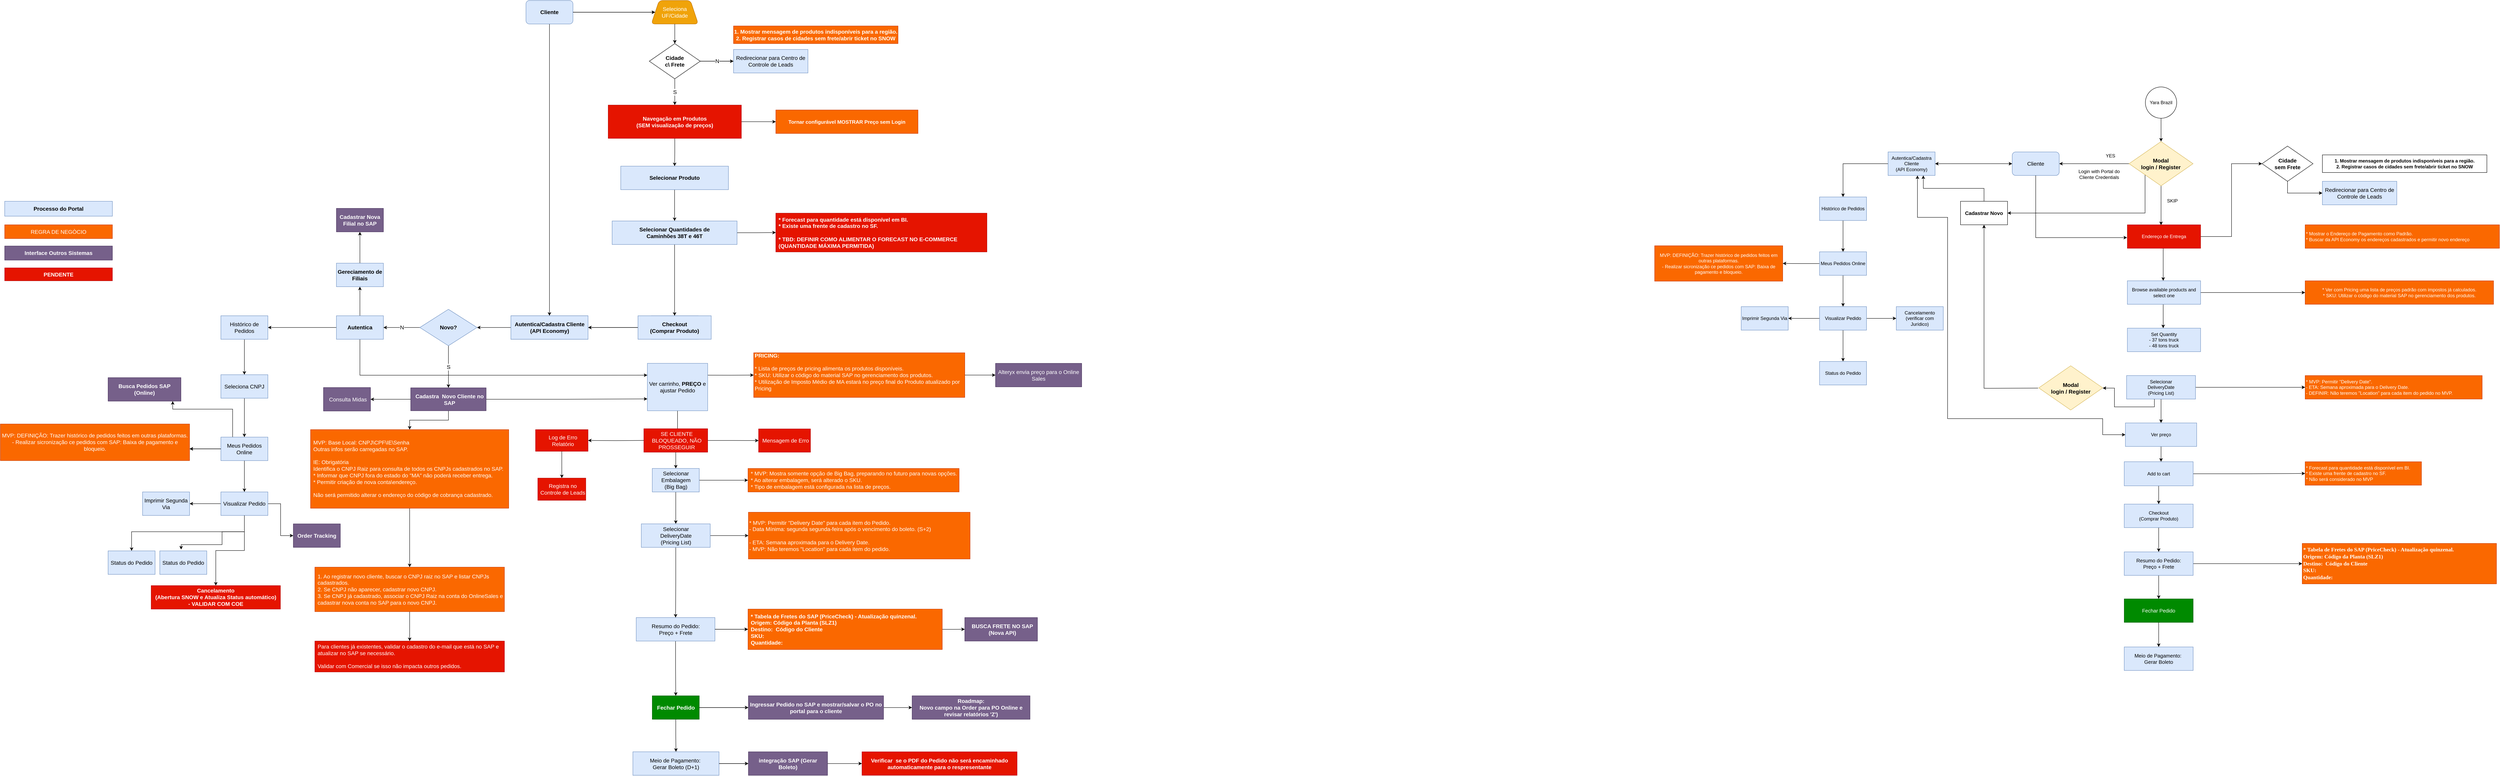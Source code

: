 <mxfile version="13.7.3" type="github" pages="4">
  <diagram id="v70nW824M8R4AOz3LLfw" name="OrderEntry">
    <mxGraphModel dx="6340" dy="4074" grid="1" gridSize="11" guides="1" tooltips="1" connect="1" arrows="1" fold="1" page="1" pageScale="1" pageWidth="2339" pageHeight="3300" math="0" shadow="0">
      <root>
        <mxCell id="0" />
        <mxCell id="1" parent="0" />
        <mxCell id="3Qp2xXLN1smk-MfCKVBW-4" value="" style="edgeStyle=orthogonalEdgeStyle;rounded=0;orthogonalLoop=1;jettySize=auto;html=1;entryX=0;entryY=0.5;entryDx=0;entryDy=0;startArrow=classic;startFill=1;endArrow=none;endFill=0;" parent="1" source="3Qp2xXLN1smk-MfCKVBW-2" target="SC3JEf4WINsSZaT9sH8f-64" edge="1">
          <mxGeometry relative="1" as="geometry">
            <mxPoint x="1353" y="240" as="targetPoint" />
          </mxGeometry>
        </mxCell>
        <mxCell id="YiUYvIcf1jTSnU425tms-5" style="edgeStyle=orthogonalEdgeStyle;rounded=0;orthogonalLoop=1;jettySize=auto;html=1;entryX=1;entryY=0.5;entryDx=0;entryDy=0;startArrow=classic;startFill=1;endArrow=classic;endFill=1;" parent="1" source="3Qp2xXLN1smk-MfCKVBW-2" target="jS5UeziIzz8t74J8Ag5z-3" edge="1">
          <mxGeometry relative="1" as="geometry" />
        </mxCell>
        <mxCell id="3Qp2xXLN1smk-MfCKVBW-2" value="&lt;font style=&quot;font-size: 14px&quot;&gt;Cliente&lt;/font&gt;" style="rounded=1;whiteSpace=wrap;html=1;fillColor=#dae8fc;strokeColor=#6c8ebf;fontSize=13;" parent="1" vertex="1">
          <mxGeometry x="1034" y="210" width="120" height="60" as="geometry" />
        </mxCell>
        <mxCell id="3Qp2xXLN1smk-MfCKVBW-7" style="edgeStyle=orthogonalEdgeStyle;rounded=0;orthogonalLoop=1;jettySize=auto;html=1;entryX=0;entryY=0.5;entryDx=0;entryDy=0;exitX=0.995;exitY=0.361;exitDx=0;exitDy=0;exitPerimeter=0;" parent="1" source="jS5UeziIzz8t74J8Ag5z-44" target="3Qp2xXLN1smk-MfCKVBW-5" edge="1">
          <mxGeometry relative="1" as="geometry">
            <mxPoint x="1464" y="240" as="sourcePoint" />
            <Array as="points">
              <mxPoint x="1514" y="426" />
              <mxPoint x="1594" y="426" />
              <mxPoint x="1594" y="240" />
            </Array>
          </mxGeometry>
        </mxCell>
        <mxCell id="3Qp2xXLN1smk-MfCKVBW-10" value="" style="edgeStyle=orthogonalEdgeStyle;rounded=0;orthogonalLoop=1;jettySize=auto;html=1;exitX=0.5;exitY=1;exitDx=0;exitDy=0;" parent="1" source="3Qp2xXLN1smk-MfCKVBW-5" target="3Qp2xXLN1smk-MfCKVBW-9" edge="1">
          <mxGeometry relative="1" as="geometry" />
        </mxCell>
        <mxCell id="3Qp2xXLN1smk-MfCKVBW-5" value="&lt;font style=&quot;font-size: 14px&quot;&gt;&lt;b&gt;Cidade &lt;br&gt;sem Frete&lt;/b&gt;&lt;/font&gt;" style="rhombus;whiteSpace=wrap;html=1;" parent="1" vertex="1">
          <mxGeometry x="1672" y="195" width="130" height="90" as="geometry" />
        </mxCell>
        <mxCell id="3Qp2xXLN1smk-MfCKVBW-9" value="&lt;font style=&quot;font-size: 14px&quot;&gt;Redirecionar para Centro de Controle de Leads&lt;/font&gt;" style="whiteSpace=wrap;html=1;fillColor=#dae8fc;strokeColor=#6c8ebf;" parent="1" vertex="1">
          <mxGeometry x="1826" y="285" width="190" height="60" as="geometry" />
        </mxCell>
        <mxCell id="3Qp2xXLN1smk-MfCKVBW-12" value="&lt;div&gt;1. Mostrar mensagem de produtos indisponíveis para a região.&lt;/div&gt;&lt;div&gt;2. Registrar casos de cidades sem frete/abrir ticket no SNOW&lt;/div&gt;" style="text;html=1;fillColor=none;align=center;verticalAlign=middle;whiteSpace=wrap;rounded=0;fontStyle=1;strokeColor=#000000;" parent="1" vertex="1">
          <mxGeometry x="1826" y="217.5" width="420" height="45" as="geometry" />
        </mxCell>
        <mxCell id="2mpdW63NxKz5ffvul3Hc-3" style="edgeStyle=orthogonalEdgeStyle;rounded=0;orthogonalLoop=1;jettySize=auto;html=1;entryX=0.5;entryY=0;entryDx=0;entryDy=0;" parent="1" source="jS5UeziIzz8t74J8Ag5z-1" target="jS5UeziIzz8t74J8Ag5z-52" edge="1">
          <mxGeometry relative="1" as="geometry" />
        </mxCell>
        <mxCell id="jS5UeziIzz8t74J8Ag5z-1" value="Checkout&lt;br&gt;(Comprar Produto)" style="whiteSpace=wrap;html=1;fontStyle=0;strokeColor=#6c8ebf;fillColor=#dae8fc;" parent="1" vertex="1">
          <mxGeometry x="1320" y="1109.25" width="176" height="60" as="geometry" />
        </mxCell>
        <mxCell id="jS5UeziIzz8t74J8Ag5z-6" value="" style="edgeStyle=orthogonalEdgeStyle;rounded=0;orthogonalLoop=1;jettySize=auto;html=1;fontSize=13;fontColor=#000000;entryX=0.5;entryY=0;entryDx=0;entryDy=0;" parent="1" source="jS5UeziIzz8t74J8Ag5z-3" target="YiUYvIcf1jTSnU425tms-36" edge="1">
          <mxGeometry relative="1" as="geometry">
            <mxPoint x="577" y="308" as="targetPoint" />
          </mxGeometry>
        </mxCell>
        <mxCell id="YiUYvIcf1jTSnU425tms-6" style="edgeStyle=orthogonalEdgeStyle;rounded=0;orthogonalLoop=1;jettySize=auto;html=1;startArrow=classic;startFill=1;endArrow=classic;endFill=1;entryX=0;entryY=0.5;entryDx=0;entryDy=0;" parent="1" source="jS5UeziIzz8t74J8Ag5z-3" target="2mpdW63NxKz5ffvul3Hc-2" edge="1">
          <mxGeometry relative="1" as="geometry">
            <mxPoint x="1298" y="946" as="targetPoint" />
            <Array as="points">
              <mxPoint x="792" y="377" />
              <mxPoint x="869" y="377" />
              <mxPoint x="869" y="891" />
              <mxPoint x="1265" y="891" />
              <mxPoint x="1265" y="932" />
            </Array>
          </mxGeometry>
        </mxCell>
        <mxCell id="jS5UeziIzz8t74J8Ag5z-3" value="Autentica/Cadastra Cliente&lt;br&gt;(API Economy)" style="whiteSpace=wrap;html=1;fontStyle=0;strokeColor=#6c8ebf;fillColor=#dae8fc;" parent="1" vertex="1">
          <mxGeometry x="717" y="210" width="120" height="60" as="geometry" />
        </mxCell>
        <mxCell id="jS5UeziIzz8t74J8Ag5z-28" value="" style="edgeStyle=orthogonalEdgeStyle;rounded=0;orthogonalLoop=1;jettySize=auto;html=1;fontSize=13;fontColor=#000000;" parent="1" source="jS5UeziIzz8t74J8Ag5z-25" target="jS5UeziIzz8t74J8Ag5z-27" edge="1">
          <mxGeometry relative="1" as="geometry" />
        </mxCell>
        <mxCell id="YiUYvIcf1jTSnU425tms-9" style="edgeStyle=orthogonalEdgeStyle;rounded=0;orthogonalLoop=1;jettySize=auto;html=1;entryX=0.5;entryY=0;entryDx=0;entryDy=0;startArrow=none;startFill=0;endArrow=classic;endFill=1;" parent="1" source="jS5UeziIzz8t74J8Ag5z-25" target="jS5UeziIzz8t74J8Ag5z-1" edge="1">
          <mxGeometry relative="1" as="geometry" />
        </mxCell>
        <mxCell id="jS5UeziIzz8t74J8Ag5z-25" value="Add to cart" style="whiteSpace=wrap;html=1;fontStyle=0;strokeColor=#6c8ebf;fillColor=#dae8fc;" parent="1" vertex="1">
          <mxGeometry x="1320" y="1001" width="176" height="61.5" as="geometry" />
        </mxCell>
        <mxCell id="jS5UeziIzz8t74J8Ag5z-27" value="* Forecast para quantidade está disponível em BI.&lt;br&gt;* Existe uma frente de cadastro no  SF.&lt;br&gt;* Não será considerado no MVP" style="whiteSpace=wrap;html=1;fontStyle=0;strokeColor=#C73500;fillColor=#fa6800;fontColor=#ffffff;align=left;" parent="1" vertex="1">
          <mxGeometry x="1782" y="1001" width="297" height="60" as="geometry" />
        </mxCell>
        <mxCell id="jS5UeziIzz8t74J8Ag5z-31" value="&lt;div&gt;* Ver com Pricing uma lista de preços padrão com impostos já calculados.&lt;/div&gt;&lt;div&gt;* SKU: Utilizar o código do material SAP no gerenciamento dos produtos.&lt;/div&gt;" style="whiteSpace=wrap;html=1;fontStyle=0;strokeColor=#C73500;fillColor=#fa6800;fontColor=#ffffff;" parent="1" vertex="1">
          <mxGeometry x="1782" y="539" width="481" height="60" as="geometry" />
        </mxCell>
        <mxCell id="jS5UeziIzz8t74J8Ag5z-39" value="" style="edgeStyle=orthogonalEdgeStyle;rounded=0;orthogonalLoop=1;jettySize=auto;html=1;fontSize=13;fontColor=#000000;" parent="1" edge="1">
          <mxGeometry relative="1" as="geometry">
            <mxPoint x="447.0" y="953.25" as="sourcePoint" />
          </mxGeometry>
        </mxCell>
        <mxCell id="jS5UeziIzz8t74J8Ag5z-43" value="" style="edgeStyle=orthogonalEdgeStyle;rounded=0;orthogonalLoop=1;jettySize=auto;html=1;fontSize=13;fontColor=#000000;" parent="1" source="jS5UeziIzz8t74J8Ag5z-40" target="jS5UeziIzz8t74J8Ag5z-42" edge="1">
          <mxGeometry relative="1" as="geometry" />
        </mxCell>
        <mxCell id="YiUYvIcf1jTSnU425tms-2" style="edgeStyle=orthogonalEdgeStyle;rounded=0;orthogonalLoop=1;jettySize=auto;html=1;entryX=0.5;entryY=0;entryDx=0;entryDy=0;startArrow=none;startFill=0;endArrow=classic;endFill=1;" parent="1" source="jS5UeziIzz8t74J8Ag5z-40" target="2mpdW63NxKz5ffvul3Hc-2" edge="1">
          <mxGeometry relative="1" as="geometry" />
        </mxCell>
        <mxCell id="jS5UeziIzz8t74J8Ag5z-40" value="Selecionar&lt;br&gt;DeliveryDate&lt;br&gt;(Pricing List)" style="whiteSpace=wrap;html=1;fontStyle=0;strokeColor=#6c8ebf;fillColor=#dae8fc;" parent="1" vertex="1">
          <mxGeometry x="1326" y="781" width="176" height="60" as="geometry" />
        </mxCell>
        <mxCell id="jS5UeziIzz8t74J8Ag5z-42" value="&lt;div&gt;* MVP: Permitir &quot;Delivery Date&quot;.&lt;/div&gt;&lt;div&gt;- ETA: Semana aproximada para o Delivery Date.&lt;/div&gt;&lt;div style=&quot;&quot;&gt;- DEFINIR: Não teremos &quot;Location&quot; para cada item do pedido no MVP.&lt;/div&gt;" style="whiteSpace=wrap;html=1;fontStyle=0;strokeColor=#C73500;fillColor=#fa6800;fontColor=#ffffff;align=left;" parent="1" vertex="1">
          <mxGeometry x="1782" y="781" width="452" height="60" as="geometry" />
        </mxCell>
        <mxCell id="SC3JEf4WINsSZaT9sH8f-66" style="edgeStyle=orthogonalEdgeStyle;rounded=0;orthogonalLoop=1;jettySize=auto;html=1;exitX=-0.004;exitY=0.545;exitDx=0;exitDy=0;startArrow=classic;startFill=1;endArrow=none;endFill=0;exitPerimeter=0;entryX=0.5;entryY=1;entryDx=0;entryDy=0;" parent="1" source="jS5UeziIzz8t74J8Ag5z-44" target="3Qp2xXLN1smk-MfCKVBW-2" edge="1">
          <mxGeometry relative="1" as="geometry">
            <mxPoint x="1100" y="297" as="targetPoint" />
            <Array as="points">
              <mxPoint x="1094" y="429" />
            </Array>
          </mxGeometry>
        </mxCell>
        <mxCell id="SC3JEf4WINsSZaT9sH8f-76" style="edgeStyle=orthogonalEdgeStyle;rounded=0;orthogonalLoop=1;jettySize=auto;html=1;entryX=0.5;entryY=0;entryDx=0;entryDy=0;startArrow=none;startFill=0;endArrow=classic;endFill=1;" parent="1" edge="1">
          <mxGeometry relative="1" as="geometry">
            <mxPoint x="1419.5" y="456" as="sourcePoint" />
            <mxPoint x="1419.5" y="539.0" as="targetPoint" />
          </mxGeometry>
        </mxCell>
        <mxCell id="jS5UeziIzz8t74J8Ag5z-44" value="Endereço de Entrega" style="whiteSpace=wrap;html=1;fontStyle=0;strokeColor=#B20000;fillColor=#e51400;fontColor=#ffffff;" parent="1" vertex="1">
          <mxGeometry x="1328" y="396" width="187" height="60" as="geometry" />
        </mxCell>
        <mxCell id="jS5UeziIzz8t74J8Ag5z-46" value="* Mostrar o Endereço de Pagamento como Padrão.&lt;br&gt;* Buscar da API Economy os endereços cadastrados e permitir novo endereço" style="whiteSpace=wrap;html=1;fontStyle=0;strokeColor=#C73500;fillColor=#fa6800;fontColor=#ffffff;align=left;" parent="1" vertex="1">
          <mxGeometry x="1782" y="396" width="496" height="60" as="geometry" />
        </mxCell>
        <mxCell id="jS5UeziIzz8t74J8Ag5z-51" value="" style="edgeStyle=orthogonalEdgeStyle;rounded=0;orthogonalLoop=1;jettySize=auto;html=1;fontSize=13;fontColor=#000000;" parent="1" target="jS5UeziIzz8t74J8Ag5z-50" edge="1">
          <mxGeometry relative="1" as="geometry">
            <mxPoint x="1100" y="813" as="sourcePoint" />
          </mxGeometry>
        </mxCell>
        <mxCell id="jS5UeziIzz8t74J8Ag5z-53" value="" style="edgeStyle=orthogonalEdgeStyle;rounded=0;orthogonalLoop=1;jettySize=auto;html=1;fontSize=13;fontColor=#000000;startArrow=classic;startFill=1;endArrow=none;endFill=0;" parent="1" edge="1">
          <mxGeometry relative="1" as="geometry">
            <mxPoint x="1265" y="813" as="sourcePoint" />
            <mxPoint x="1397" y="841" as="targetPoint" />
            <Array as="points">
              <mxPoint x="1295" y="813" />
              <mxPoint x="1295" y="861" />
              <mxPoint x="1397" y="861" />
              <mxPoint x="1397" y="841" />
            </Array>
          </mxGeometry>
        </mxCell>
        <mxCell id="YiUYvIcf1jTSnU425tms-4" style="edgeStyle=orthogonalEdgeStyle;rounded=0;orthogonalLoop=1;jettySize=auto;html=1;exitX=0.5;exitY=0;exitDx=0;exitDy=0;entryX=0.75;entryY=1;entryDx=0;entryDy=0;startArrow=none;startFill=0;endArrow=classic;endFill=1;" parent="1" source="jS5UeziIzz8t74J8Ag5z-50" target="jS5UeziIzz8t74J8Ag5z-3" edge="1">
          <mxGeometry relative="1" as="geometry" />
        </mxCell>
        <mxCell id="jS5UeziIzz8t74J8Ag5z-50" value="Cadastrar Novo" style="whiteSpace=wrap;html=1;fontSize=13;fontStyle=1;" parent="1" vertex="1">
          <mxGeometry x="902.0" y="336" width="120" height="60" as="geometry" />
        </mxCell>
        <mxCell id="jS5UeziIzz8t74J8Ag5z-55" style="edgeStyle=orthogonalEdgeStyle;rounded=0;orthogonalLoop=1;jettySize=auto;html=1;entryX=0;entryY=0.5;entryDx=0;entryDy=0;fontSize=13;fontColor=#000000;" parent="1" source="jS5UeziIzz8t74J8Ag5z-52" target="jS5UeziIzz8t74J8Ag5z-54" edge="1">
          <mxGeometry relative="1" as="geometry" />
        </mxCell>
        <mxCell id="jS5UeziIzz8t74J8Ag5z-57" value="" style="edgeStyle=orthogonalEdgeStyle;rounded=0;orthogonalLoop=1;jettySize=auto;html=1;fontSize=13;fontColor=#000000;" parent="1" source="jS5UeziIzz8t74J8Ag5z-52" target="jS5UeziIzz8t74J8Ag5z-56" edge="1">
          <mxGeometry relative="1" as="geometry" />
        </mxCell>
        <mxCell id="jS5UeziIzz8t74J8Ag5z-52" value="Resumo do Pedido: &lt;br&gt;Preço + Frete" style="whiteSpace=wrap;html=1;fontSize=13;fontStyle=0;fillColor=#dae8fc;strokeColor=#6c8ebf;" parent="1" vertex="1">
          <mxGeometry x="1320" y="1231.25" width="176" height="60" as="geometry" />
        </mxCell>
        <mxCell id="jS5UeziIzz8t74J8Ag5z-54" value="&lt;p style=&quot;margin-top: 0pt ; margin-bottom: 0pt ; margin-left: 0in ; text-indent: 0in ; font-size: 14px&quot;&gt;&lt;font face=&quot;calibri&quot; style=&quot;font-size: 14px&quot;&gt;&lt;b&gt;* Tabela de Fretes do SAP (PriceCheck) - Atualização quinzenal.&lt;/b&gt;&lt;/font&gt;&lt;/p&gt;&lt;p style=&quot;margin-top: 0pt ; margin-bottom: 0pt ; margin-left: 0in ; text-indent: 0in ; font-size: 14px&quot;&gt;&lt;font face=&quot;calibri&quot; style=&quot;font-size: 14px&quot;&gt;&lt;b&gt;Origem: Código da Planta (SLZ1)&lt;/b&gt;&lt;/font&gt;&lt;/p&gt;&lt;p style=&quot;margin-top: 0pt ; margin-bottom: 0pt ; margin-left: 0in ; text-indent: 0in ; font-size: 14px&quot;&gt;&lt;font face=&quot;calibri&quot; style=&quot;font-size: 14px&quot;&gt;&lt;b&gt;Destino:&amp;nbsp; Código do Cliente&lt;/b&gt;&lt;/font&gt;&lt;/p&gt;&lt;p style=&quot;margin-top: 0pt ; margin-bottom: 0pt ; margin-left: 0in ; text-indent: 0in ; font-size: 14px&quot;&gt;&lt;font face=&quot;calibri&quot; style=&quot;font-size: 14px&quot;&gt;&lt;b&gt;SKU:&lt;/b&gt;&lt;/font&gt;&lt;/p&gt;&lt;p style=&quot;margin-top: 0pt ; margin-bottom: 0pt ; margin-left: 0in ; text-indent: 0in ; font-size: 14px&quot;&gt;&lt;font face=&quot;calibri&quot; style=&quot;font-size: 14px&quot;&gt;&lt;b&gt;Quantidade:&lt;/b&gt;&lt;/font&gt;&lt;/p&gt;" style="whiteSpace=wrap;html=1;fontStyle=0;strokeColor=#C73500;fillColor=#fa6800;fontColor=#ffffff;align=left;" parent="1" vertex="1">
          <mxGeometry x="1774.5" y="1209.63" width="496" height="103.25" as="geometry" />
        </mxCell>
        <mxCell id="jS5UeziIzz8t74J8Ag5z-59" value="" style="edgeStyle=orthogonalEdgeStyle;rounded=0;orthogonalLoop=1;jettySize=auto;html=1;fontSize=13;fontColor=#000000;" parent="1" source="jS5UeziIzz8t74J8Ag5z-56" target="jS5UeziIzz8t74J8Ag5z-58" edge="1">
          <mxGeometry relative="1" as="geometry" />
        </mxCell>
        <mxCell id="jS5UeziIzz8t74J8Ag5z-56" value="Fechar Pedido" style="whiteSpace=wrap;html=1;fontSize=13;fontStyle=0;strokeColor=#005700;fillColor=#008a00;fontColor=#ffffff;" parent="1" vertex="1">
          <mxGeometry x="1320" y="1351.25" width="176" height="60" as="geometry" />
        </mxCell>
        <mxCell id="jS5UeziIzz8t74J8Ag5z-58" value="Meio de Pagamento:&amp;nbsp;&lt;br&gt;Gerar Boleto" style="whiteSpace=wrap;html=1;fontSize=13;fontStyle=0;strokeColor=#6c8ebf;fillColor=#dae8fc;" parent="1" vertex="1">
          <mxGeometry x="1320" y="1474" width="176" height="60" as="geometry" />
        </mxCell>
        <mxCell id="YiUYvIcf1jTSnU425tms-49" style="edgeStyle=orthogonalEdgeStyle;rounded=0;orthogonalLoop=1;jettySize=auto;html=1;entryX=0.552;entryY=0;entryDx=0;entryDy=0;entryPerimeter=0;startArrow=none;startFill=0;endArrow=classic;endFill=1;" parent="1" edge="1">
          <mxGeometry relative="1" as="geometry">
            <mxPoint x="1415" y="962" as="sourcePoint" />
            <mxPoint x="1414.008" y="1001" as="targetPoint" />
          </mxGeometry>
        </mxCell>
        <mxCell id="2mpdW63NxKz5ffvul3Hc-2" value="Ver preço" style="whiteSpace=wrap;html=1;fontStyle=0;strokeColor=#6c8ebf;fillColor=#dae8fc;" parent="1" vertex="1">
          <mxGeometry x="1323" y="902" width="182" height="60" as="geometry" />
        </mxCell>
        <mxCell id="SC3JEf4WINsSZaT9sH8f-1" value="" style="edgeStyle=orthogonalEdgeStyle;rounded=0;orthogonalLoop=1;jettySize=auto;html=1;fontSize=14;fontFamily=Helvetica;" parent="1" source="SC3JEf4WINsSZaT9sH8f-3" target="SC3JEf4WINsSZaT9sH8f-5" edge="1">
          <mxGeometry relative="1" as="geometry" />
        </mxCell>
        <mxCell id="SC3JEf4WINsSZaT9sH8f-2" style="edgeStyle=orthogonalEdgeStyle;rounded=0;orthogonalLoop=1;jettySize=auto;html=1;fontSize=14;fontColor=#000000;fontFamily=Helvetica;" parent="1" source="SC3JEf4WINsSZaT9sH8f-3" target="SC3JEf4WINsSZaT9sH8f-18" edge="1">
          <mxGeometry relative="1" as="geometry" />
        </mxCell>
        <mxCell id="SC3JEf4WINsSZaT9sH8f-3" value="&lt;font style=&quot;font-size: 14px;&quot;&gt;Cliente&lt;/font&gt;" style="rounded=1;whiteSpace=wrap;html=1;fillColor=#dae8fc;strokeColor=#6c8ebf;fontSize=14;fontStyle=1;fontFamily=Helvetica;" parent="1" vertex="1">
          <mxGeometry x="-2761" y="-176.69" width="120" height="60" as="geometry" />
        </mxCell>
        <mxCell id="SC3JEf4WINsSZaT9sH8f-4" style="edgeStyle=orthogonalEdgeStyle;rounded=0;orthogonalLoop=1;jettySize=auto;html=1;entryX=0.5;entryY=0;entryDx=0;entryDy=0;fontSize=14;fontFamily=Helvetica;" parent="1" source="SC3JEf4WINsSZaT9sH8f-5" target="SC3JEf4WINsSZaT9sH8f-8" edge="1">
          <mxGeometry relative="1" as="geometry" />
        </mxCell>
        <mxCell id="SC3JEf4WINsSZaT9sH8f-5" value="&lt;font style=&quot;font-size: 14px;&quot;&gt;Seleciona&lt;br style=&quot;font-size: 14px;&quot;&gt;UF/Cidade&lt;/font&gt;" style="shape=trapezoid;perimeter=trapezoidPerimeter;whiteSpace=wrap;html=1;fixedSize=1;rounded=1;fillColor=#f0a30a;strokeColor=#BD7000;fontColor=#ffffff;fontSize=14;fontFamily=Helvetica;" parent="1" vertex="1">
          <mxGeometry x="-2441" y="-176.69" width="120" height="60" as="geometry" />
        </mxCell>
        <mxCell id="SC3JEf4WINsSZaT9sH8f-6" value="" style="edgeStyle=orthogonalEdgeStyle;rounded=0;orthogonalLoop=1;jettySize=auto;html=1;fontSize=14;fontFamily=Helvetica;" parent="1" source="SC3JEf4WINsSZaT9sH8f-8" target="SC3JEf4WINsSZaT9sH8f-9" edge="1">
          <mxGeometry relative="1" as="geometry" />
        </mxCell>
        <mxCell id="SC3JEf4WINsSZaT9sH8f-7" value="S" style="edgeStyle=orthogonalEdgeStyle;rounded=0;orthogonalLoop=1;jettySize=auto;html=1;fontSize=14;fontFamily=Helvetica;" parent="1" source="SC3JEf4WINsSZaT9sH8f-8" target="SC3JEf4WINsSZaT9sH8f-14" edge="1">
          <mxGeometry relative="1" as="geometry" />
        </mxCell>
        <mxCell id="SC3JEf4WINsSZaT9sH8f-8" value="&lt;font style=&quot;font-size: 14px&quot;&gt;&lt;b style=&quot;font-size: 14px&quot;&gt;Cidade &lt;br style=&quot;font-size: 14px&quot;&gt;c\ Frete&lt;/b&gt;&lt;/font&gt;" style="rhombus;whiteSpace=wrap;html=1;fontSize=14;fontFamily=Helvetica;" parent="1" vertex="1">
          <mxGeometry x="-2446" y="-66.69" width="130" height="90" as="geometry" />
        </mxCell>
        <mxCell id="SC3JEf4WINsSZaT9sH8f-9" value="&lt;font style=&quot;font-size: 14px;&quot;&gt;Redirecionar para Centro de Controle de Leads&lt;/font&gt;" style="whiteSpace=wrap;html=1;fillColor=#dae8fc;strokeColor=#6c8ebf;fontSize=14;fontFamily=Helvetica;" parent="1" vertex="1">
          <mxGeometry x="-2231" y="-51.69" width="190" height="60" as="geometry" />
        </mxCell>
        <mxCell id="SC3JEf4WINsSZaT9sH8f-10" value="&lt;div style=&quot;font-size: 14px;&quot;&gt;1. Mostrar mensagem de produtos indisponíveis para a região.&lt;/div&gt;&lt;div style=&quot;font-size: 14px;&quot;&gt;2. Registrar casos de cidades sem frete/abrir ticket no SNOW&lt;/div&gt;" style="text;html=1;fillColor=#fa6800;align=center;verticalAlign=middle;whiteSpace=wrap;rounded=0;fontStyle=1;strokeColor=#C73500;fontColor=#ffffff;fontSize=14;fontFamily=Helvetica;" parent="1" vertex="1">
          <mxGeometry x="-2231" y="-111.69" width="420" height="45" as="geometry" />
        </mxCell>
        <mxCell id="SC3JEf4WINsSZaT9sH8f-12" value="" style="edgeStyle=orthogonalEdgeStyle;rounded=0;orthogonalLoop=1;jettySize=auto;html=1;fontSize=14;fontColor=#000000;exitX=0;exitY=0.5;exitDx=0;exitDy=0;entryX=1;entryY=0.5;entryDx=0;entryDy=0;fontFamily=Helvetica;" parent="1" source="SC3JEf4WINsSZaT9sH8f-15" target="SC3JEf4WINsSZaT9sH8f-18" edge="1">
          <mxGeometry relative="1" as="geometry" />
        </mxCell>
        <mxCell id="ZyZWIug1i_7abqR-xJH1-70" value="" style="edgeStyle=orthogonalEdgeStyle;rounded=0;orthogonalLoop=1;jettySize=auto;html=1;fontSize=14;fontFamily=Helvetica;" parent="1" source="SC3JEf4WINsSZaT9sH8f-14" target="ZyZWIug1i_7abqR-xJH1-69" edge="1">
          <mxGeometry relative="1" as="geometry" />
        </mxCell>
        <mxCell id="k7qJe9tMdCRVFwdtE0tW-5" style="edgeStyle=orthogonalEdgeStyle;rounded=0;orthogonalLoop=1;jettySize=auto;html=1;fontSize=13;" parent="1" source="SC3JEf4WINsSZaT9sH8f-14" target="k7qJe9tMdCRVFwdtE0tW-4" edge="1">
          <mxGeometry relative="1" as="geometry" />
        </mxCell>
        <mxCell id="SC3JEf4WINsSZaT9sH8f-14" value="&lt;p style=&quot;margin-top: 0pt ; margin-bottom: 0pt ; margin-left: 0in ; text-indent: 0in ; font-size: 14px&quot;&gt;&lt;font style=&quot;font-size: 14px&quot;&gt;&lt;b style=&quot;font-size: 14px&quot;&gt;Navegação em Produtos&lt;/b&gt;&lt;/font&gt;&lt;/p&gt;&lt;p style=&quot;margin-top: 0pt ; margin-bottom: 0pt ; margin-left: 0in ; text-indent: 0in ; font-size: 14px&quot;&gt;&lt;font style=&quot;font-size: 14px&quot;&gt;&lt;b style=&quot;font-size: 14px&quot;&gt;(SEM visualização de preços)&lt;/b&gt;&lt;/font&gt;&lt;/p&gt;" style="whiteSpace=wrap;html=1;fillColor=#e51400;strokeColor=#B20000;fontStyle=0;fontSize=14;fontFamily=Helvetica;fontColor=#ffffff;" parent="1" vertex="1">
          <mxGeometry x="-2551" y="90.31" width="340" height="85" as="geometry" />
        </mxCell>
        <mxCell id="SC3JEf4WINsSZaT9sH8f-15" value="Checkout&lt;br style=&quot;font-size: 14px;&quot;&gt;(Comprar Produto)" style="whiteSpace=wrap;html=1;fontStyle=0;strokeColor=#6c8ebf;fillColor=#dae8fc;fontSize=14;fontFamily=Helvetica;" parent="1" vertex="1">
          <mxGeometry x="-2441" y="628.31" width="120" height="60" as="geometry" />
        </mxCell>
        <mxCell id="SC3JEf4WINsSZaT9sH8f-18" value="Autentica/Cadastra Cliente&lt;br style=&quot;font-size: 14px;&quot;&gt;&lt;span style=&quot;font-size: 14px;&quot;&gt;(API Economy)&lt;/span&gt;" style="whiteSpace=wrap;html=1;fontStyle=1;strokeColor=#6c8ebf;fillColor=#dae8fc;fontSize=14;fontFamily=Helvetica;" parent="1" vertex="1">
          <mxGeometry x="-2799.5" y="628.31" width="197" height="60" as="geometry" />
        </mxCell>
        <mxCell id="SC3JEf4WINsSZaT9sH8f-21" value="" style="edgeStyle=orthogonalEdgeStyle;rounded=0;orthogonalLoop=1;jettySize=auto;html=1;fontSize=14;fontColor=#000000;fontFamily=Helvetica;" parent="1" source="SC3JEf4WINsSZaT9sH8f-23" target="SC3JEf4WINsSZaT9sH8f-27" edge="1">
          <mxGeometry relative="1" as="geometry" />
        </mxCell>
        <mxCell id="sLcBwwiViFwoJUJywKog-9" style="edgeStyle=orthogonalEdgeStyle;rounded=0;orthogonalLoop=1;jettySize=auto;html=1;exitX=0.25;exitY=0;exitDx=0;exitDy=0;" parent="1" source="SC3JEf4WINsSZaT9sH8f-23" target="w89-vKPUMR_P6JWfKxBr-1" edge="1">
          <mxGeometry relative="1" as="geometry">
            <mxPoint x="-3663" y="855.81" as="targetPoint" />
            <Array as="points">
              <mxPoint x="-3510" y="866.81" />
              <mxPoint x="-3663" y="866.81" />
            </Array>
          </mxGeometry>
        </mxCell>
        <mxCell id="SC3JEf4WINsSZaT9sH8f-23" value="Meus Pedidos Online" style="whiteSpace=wrap;html=1;fontStyle=0;strokeColor=#6c8ebf;fillColor=#dae8fc;fontSize=14;fontFamily=Helvetica;" parent="1" vertex="1">
          <mxGeometry x="-3540" y="938.18" width="120" height="60" as="geometry" />
        </mxCell>
        <mxCell id="SC3JEf4WINsSZaT9sH8f-24" value="" style="edgeStyle=orthogonalEdgeStyle;rounded=0;orthogonalLoop=1;jettySize=auto;html=1;fontSize=14;fontColor=#000000;fontFamily=Helvetica;" parent="1" source="SC3JEf4WINsSZaT9sH8f-27" target="SC3JEf4WINsSZaT9sH8f-28" edge="1">
          <mxGeometry relative="1" as="geometry" />
        </mxCell>
        <mxCell id="SC3JEf4WINsSZaT9sH8f-25" value="" style="edgeStyle=orthogonalEdgeStyle;rounded=0;orthogonalLoop=1;jettySize=auto;html=1;fontSize=14;fontColor=#000000;fontFamily=Helvetica;entryX=0.454;entryY=-0.058;entryDx=0;entryDy=0;entryPerimeter=0;" parent="1" source="SC3JEf4WINsSZaT9sH8f-27" target="SC3JEf4WINsSZaT9sH8f-29" edge="1">
          <mxGeometry relative="1" as="geometry">
            <Array as="points">
              <mxPoint x="-3480" y="1179.68" />
              <mxPoint x="-3537" y="1179.68" />
              <mxPoint x="-3537" y="1212.68" />
              <mxPoint x="-3641" y="1212.68" />
            </Array>
          </mxGeometry>
        </mxCell>
        <mxCell id="k7qJe9tMdCRVFwdtE0tW-2" style="edgeStyle=orthogonalEdgeStyle;rounded=0;orthogonalLoop=1;jettySize=auto;html=1;" parent="1" source="SC3JEf4WINsSZaT9sH8f-27" target="Llw6ylmcB_U-CpbHDsIA-104" edge="1">
          <mxGeometry relative="1" as="geometry" />
        </mxCell>
        <mxCell id="sLcBwwiViFwoJUJywKog-11" style="edgeStyle=orthogonalEdgeStyle;rounded=0;orthogonalLoop=1;jettySize=auto;html=1;entryX=0;entryY=0.5;entryDx=0;entryDy=0;fontSize=14;" parent="1" source="SC3JEf4WINsSZaT9sH8f-27" target="sLcBwwiViFwoJUJywKog-10" edge="1">
          <mxGeometry relative="1" as="geometry" />
        </mxCell>
        <mxCell id="SC3JEf4WINsSZaT9sH8f-27" value="Visualizar Pedido" style="whiteSpace=wrap;html=1;fontStyle=0;strokeColor=#6c8ebf;fillColor=#dae8fc;fontSize=14;fontFamily=Helvetica;" parent="1" vertex="1">
          <mxGeometry x="-3540" y="1078.18" width="120" height="60" as="geometry" />
        </mxCell>
        <mxCell id="SC3JEf4WINsSZaT9sH8f-28" value="Imprimir Segunda Via" style="whiteSpace=wrap;html=1;fontStyle=0;strokeColor=#6c8ebf;fillColor=#dae8fc;fontSize=14;fontFamily=Helvetica;" parent="1" vertex="1">
          <mxGeometry x="-3740" y="1078.18" width="120" height="60" as="geometry" />
        </mxCell>
        <mxCell id="SC3JEf4WINsSZaT9sH8f-29" value="Status do Pedido" style="whiteSpace=wrap;html=1;fontStyle=0;strokeColor=#6c8ebf;fillColor=#dae8fc;fontSize=14;fontFamily=Helvetica;" parent="1" vertex="1">
          <mxGeometry x="-3696" y="1228.68" width="120" height="60" as="geometry" />
        </mxCell>
        <mxCell id="SC3JEf4WINsSZaT9sH8f-32" value="" style="edgeStyle=orthogonalEdgeStyle;rounded=0;orthogonalLoop=1;jettySize=auto;html=1;fontSize=14;fontColor=#000000;fontFamily=Helvetica;" parent="1" source="SC3JEf4WINsSZaT9sH8f-33" target="SC3JEf4WINsSZaT9sH8f-39" edge="1">
          <mxGeometry relative="1" as="geometry" />
        </mxCell>
        <mxCell id="k7qJe9tMdCRVFwdtE0tW-3" style="edgeStyle=orthogonalEdgeStyle;rounded=0;orthogonalLoop=1;jettySize=auto;html=1;exitX=1;exitY=0.25;exitDx=0;exitDy=0;" parent="1" source="SC3JEf4WINsSZaT9sH8f-33" target="SC3JEf4WINsSZaT9sH8f-35" edge="1">
          <mxGeometry relative="1" as="geometry" />
        </mxCell>
        <mxCell id="SC3JEf4WINsSZaT9sH8f-33" value="Ver carrinho, &lt;b&gt;PREÇO&lt;/b&gt; e ajustar Pedido" style="whiteSpace=wrap;html=1;fontStyle=0;strokeColor=#6c8ebf;fillColor=#dae8fc;fontSize=14;fontFamily=Helvetica;" parent="1" vertex="1">
          <mxGeometry x="-2451" y="749.81" width="154" height="121" as="geometry" />
        </mxCell>
        <mxCell id="sLcBwwiViFwoJUJywKog-12" style="edgeStyle=orthogonalEdgeStyle;rounded=0;orthogonalLoop=1;jettySize=auto;html=1;fontSize=14;entryX=0;entryY=0.5;entryDx=0;entryDy=0;" parent="1" source="SC3JEf4WINsSZaT9sH8f-35" target="sLcBwwiViFwoJUJywKog-13" edge="1">
          <mxGeometry relative="1" as="geometry">
            <mxPoint x="-1529" y="692.81" as="targetPoint" />
          </mxGeometry>
        </mxCell>
        <mxCell id="SC3JEf4WINsSZaT9sH8f-35" value="&lt;div style=&quot;font-size: 14px&quot;&gt;&lt;b&gt;PRICING:&lt;/b&gt;&lt;/div&gt;&lt;div style=&quot;font-size: 14px&quot;&gt;&lt;b&gt;&lt;br&gt;&lt;/b&gt;&lt;/div&gt;&lt;div style=&quot;font-size: 14px&quot;&gt;* Lista de preços de pricing alimenta os produtos disponíveis.&lt;/div&gt;&lt;div style=&quot;font-size: 14px&quot;&gt;* SKU: Utilizar o código do material SAP no gerenciamento dos produtos.&lt;/div&gt;&lt;div style=&quot;font-size: 14px&quot;&gt;&lt;span style=&quot;font-size: 14px&quot;&gt;* Utilização de Imposto Médio de MA estará no preço final do Produto atualizado por Pricing&lt;/span&gt;&lt;br style=&quot;font-size: 14px&quot;&gt;&lt;/div&gt;&lt;div style=&quot;font-size: 14px&quot;&gt;&lt;br&gt;&lt;/div&gt;" style="whiteSpace=wrap;html=1;fontStyle=0;strokeColor=#C73500;fillColor=#fa6800;fontColor=#ffffff;align=left;fontSize=14;fontFamily=Helvetica;" parent="1" vertex="1">
          <mxGeometry x="-2179.5" y="722.81" width="539" height="114" as="geometry" />
        </mxCell>
        <mxCell id="SC3JEf4WINsSZaT9sH8f-36" value="&lt;div style=&quot;font-size: 14px;&quot;&gt;MVP: DEFINIÇÃO: Trazer histórico de pedidos feitos em outras plataformas.&lt;/div&gt;&lt;div style=&quot;font-size: 14px;&quot;&gt;- Realizar sicronização ce pedidos com SAP: Baixa de pagamento e bloqueio.&lt;/div&gt;" style="whiteSpace=wrap;html=1;fontStyle=0;strokeColor=#C73500;fillColor=#fa6800;fontColor=#ffffff;fontSize=14;fontFamily=Helvetica;" parent="1" vertex="1">
          <mxGeometry x="-4103" y="904.68" width="483" height="93.5" as="geometry" />
        </mxCell>
        <mxCell id="SC3JEf4WINsSZaT9sH8f-37" value="" style="edgeStyle=orthogonalEdgeStyle;rounded=0;orthogonalLoop=1;jettySize=auto;html=1;fontSize=14;fontColor=#000000;fontFamily=Helvetica;" parent="1" source="SC3JEf4WINsSZaT9sH8f-39" target="SC3JEf4WINsSZaT9sH8f-40" edge="1">
          <mxGeometry relative="1" as="geometry" />
        </mxCell>
        <mxCell id="SC3JEf4WINsSZaT9sH8f-38" value="" style="edgeStyle=orthogonalEdgeStyle;rounded=0;orthogonalLoop=1;jettySize=auto;html=1;fontSize=14;fontColor=#000000;fontFamily=Helvetica;" parent="1" source="SC3JEf4WINsSZaT9sH8f-39" target="SC3JEf4WINsSZaT9sH8f-43" edge="1">
          <mxGeometry relative="1" as="geometry" />
        </mxCell>
        <mxCell id="SC3JEf4WINsSZaT9sH8f-39" value="Selecionar Embalagem&lt;br style=&quot;font-size: 14px;&quot;&gt;(Big Bag)" style="whiteSpace=wrap;html=1;fontStyle=0;strokeColor=#6c8ebf;fillColor=#dae8fc;fontSize=14;fontFamily=Helvetica;" parent="1" vertex="1">
          <mxGeometry x="-2438.5" y="1018.19" width="120" height="60" as="geometry" />
        </mxCell>
        <mxCell id="SC3JEf4WINsSZaT9sH8f-40" value="&lt;div style=&quot;font-size: 14px;&quot;&gt;* MVP: Mostra somente opção de Big Bag, preparando no futuro para novas opções.&lt;/div&gt;&lt;div style=&quot;font-size: 14px;&quot;&gt;* Ao alterar embalagem, será alterado o SKU.&lt;/div&gt;&lt;div style=&quot;font-size: 14px;&quot;&gt;* Tipo de embalagem está configurada na lista de preços.&lt;/div&gt;" style="whiteSpace=wrap;html=1;fontStyle=0;strokeColor=#C73500;fillColor=#fa6800;fontColor=#ffffff;align=left;spacingLeft=5;fontSize=14;fontFamily=Helvetica;" parent="1" vertex="1">
          <mxGeometry x="-2194" y="1018.19" width="539" height="60" as="geometry" />
        </mxCell>
        <mxCell id="SC3JEf4WINsSZaT9sH8f-41" value="" style="edgeStyle=orthogonalEdgeStyle;rounded=0;orthogonalLoop=1;jettySize=auto;html=1;fontSize=14;fontColor=#000000;fontFamily=Helvetica;" parent="1" source="SC3JEf4WINsSZaT9sH8f-43" target="SC3JEf4WINsSZaT9sH8f-44" edge="1">
          <mxGeometry relative="1" as="geometry" />
        </mxCell>
        <mxCell id="ZyZWIug1i_7abqR-xJH1-56" style="edgeStyle=orthogonalEdgeStyle;rounded=0;orthogonalLoop=1;jettySize=auto;html=1;entryX=0.5;entryY=0;entryDx=0;entryDy=0;fontSize=14;fontFamily=Helvetica;" parent="1" source="SC3JEf4WINsSZaT9sH8f-43" target="SC3JEf4WINsSZaT9sH8f-55" edge="1">
          <mxGeometry relative="1" as="geometry" />
        </mxCell>
        <mxCell id="SC3JEf4WINsSZaT9sH8f-43" value="Selecionar&lt;br style=&quot;font-size: 14px;&quot;&gt;DeliveryDate&lt;br style=&quot;font-size: 14px;&quot;&gt;(Pricing List)" style="whiteSpace=wrap;html=1;fontStyle=0;strokeColor=#6c8ebf;fillColor=#dae8fc;fontSize=14;fontFamily=Helvetica;" parent="1" vertex="1">
          <mxGeometry x="-2466.5" y="1159.68" width="176" height="60" as="geometry" />
        </mxCell>
        <mxCell id="SC3JEf4WINsSZaT9sH8f-44" value="&lt;div style=&quot;font-size: 14px;&quot;&gt;* MVP: Permitir &quot;Delivery Date&quot; para cada item do Pedido.&amp;nbsp;&lt;/div&gt;&lt;div style=&quot;font-size: 14px;&quot;&gt;- Data Mínima: segunda segunda-feira após o vencimento do boleto. (S+2)&lt;/div&gt;&lt;div style=&quot;font-size: 14px;&quot;&gt;&amp;nbsp;&lt;/div&gt;&lt;div style=&quot;font-size: 14px;&quot;&gt;- ETA: Semana aproximada para o Delivery Date.&lt;/div&gt;&lt;div style=&quot;font-size: 14px;&quot;&gt;- MVP: Não teremos &quot;Location&quot; para cada item do pedido.&lt;/div&gt;" style="whiteSpace=wrap;html=1;fontStyle=0;strokeColor=#C73500;fillColor=#fa6800;fontColor=#ffffff;align=left;fontSize=14;fontFamily=Helvetica;" parent="1" vertex="1">
          <mxGeometry x="-2193" y="1129.99" width="566" height="119.37" as="geometry" />
        </mxCell>
        <mxCell id="ZyZWIug1i_7abqR-xJH1-66" value="" style="edgeStyle=orthogonalEdgeStyle;rounded=0;orthogonalLoop=1;jettySize=auto;html=1;fontSize=14;fontFamily=Helvetica;" parent="1" source="SC3JEf4WINsSZaT9sH8f-52" target="ZyZWIug1i_7abqR-xJH1-65" edge="1">
          <mxGeometry relative="1" as="geometry" />
        </mxCell>
        <mxCell id="SC3JEf4WINsSZaT9sH8f-52" value="Gereciamento de Filiais" style="whiteSpace=wrap;html=1;fontSize=14;fontStyle=1;fillColor=#dae8fc;strokeColor=#6c8ebf;fontFamily=Helvetica;" parent="1" vertex="1">
          <mxGeometry x="-3245" y="494.06" width="120" height="60" as="geometry" />
        </mxCell>
        <mxCell id="SC3JEf4WINsSZaT9sH8f-53" style="edgeStyle=orthogonalEdgeStyle;rounded=0;orthogonalLoop=1;jettySize=auto;html=1;entryX=0;entryY=0.5;entryDx=0;entryDy=0;fontSize=14;fontColor=#000000;fontFamily=Helvetica;" parent="1" source="SC3JEf4WINsSZaT9sH8f-55" target="SC3JEf4WINsSZaT9sH8f-56" edge="1">
          <mxGeometry relative="1" as="geometry" />
        </mxCell>
        <mxCell id="SC3JEf4WINsSZaT9sH8f-54" value="" style="edgeStyle=orthogonalEdgeStyle;rounded=0;orthogonalLoop=1;jettySize=auto;html=1;fontSize=14;fontColor=#000000;fontFamily=Helvetica;" parent="1" source="SC3JEf4WINsSZaT9sH8f-55" target="SC3JEf4WINsSZaT9sH8f-58" edge="1">
          <mxGeometry relative="1" as="geometry" />
        </mxCell>
        <mxCell id="SC3JEf4WINsSZaT9sH8f-55" value="Resumo do Pedido: &lt;br style=&quot;font-size: 14px;&quot;&gt;Preço + Frete" style="whiteSpace=wrap;html=1;fontSize=14;fontStyle=0;fillColor=#dae8fc;strokeColor=#6c8ebf;fontFamily=Helvetica;" parent="1" vertex="1">
          <mxGeometry x="-2479.5" y="1398.94" width="201" height="60" as="geometry" />
        </mxCell>
        <mxCell id="0uTU3GbLn5igYx63vfDj-19" value="" style="edgeStyle=orthogonalEdgeStyle;rounded=0;orthogonalLoop=1;jettySize=auto;html=1;fontSize=14;fontFamily=Helvetica;" parent="1" source="SC3JEf4WINsSZaT9sH8f-56" target="0uTU3GbLn5igYx63vfDj-18" edge="1">
          <mxGeometry relative="1" as="geometry" />
        </mxCell>
        <mxCell id="SC3JEf4WINsSZaT9sH8f-56" value="&lt;p style=&quot;margin-top: 0pt; margin-bottom: 0pt; margin-left: 0in; text-indent: 0in; font-size: 14px;&quot;&gt;&lt;font style=&quot;font-size: 14px;&quot;&gt;&lt;b style=&quot;font-size: 14px;&quot;&gt;* Tabela de Fretes do SAP (PriceCheck) - Atualização quinzenal.&lt;/b&gt;&lt;/font&gt;&lt;/p&gt;&lt;p style=&quot;margin-top: 0pt; margin-bottom: 0pt; margin-left: 0in; text-indent: 0in; font-size: 14px;&quot;&gt;&lt;font style=&quot;font-size: 14px;&quot;&gt;&lt;b style=&quot;font-size: 14px;&quot;&gt;Origem: Código da Planta (SLZ1)&lt;/b&gt;&lt;/font&gt;&lt;/p&gt;&lt;p style=&quot;margin-top: 0pt; margin-bottom: 0pt; margin-left: 0in; text-indent: 0in; font-size: 14px;&quot;&gt;&lt;font style=&quot;font-size: 14px;&quot;&gt;&lt;b style=&quot;font-size: 14px;&quot;&gt;Destino:&amp;nbsp; Código do Cliente&lt;/b&gt;&lt;/font&gt;&lt;/p&gt;&lt;p style=&quot;margin-top: 0pt; margin-bottom: 0pt; margin-left: 0in; text-indent: 0in; font-size: 14px;&quot;&gt;&lt;font style=&quot;font-size: 14px;&quot;&gt;&lt;b style=&quot;font-size: 14px;&quot;&gt;SKU:&lt;/b&gt;&lt;/font&gt;&lt;/p&gt;&lt;p style=&quot;margin-top: 0pt; margin-bottom: 0pt; margin-left: 0in; text-indent: 0in; font-size: 14px;&quot;&gt;&lt;font style=&quot;font-size: 14px;&quot;&gt;&lt;b style=&quot;font-size: 14px;&quot;&gt;Quantidade:&lt;/b&gt;&lt;/font&gt;&lt;/p&gt;" style="whiteSpace=wrap;html=1;fontStyle=0;strokeColor=#C73500;fillColor=#fa6800;fontColor=#ffffff;align=left;spacingLeft=5;fontSize=14;fontFamily=Helvetica;" parent="1" vertex="1">
          <mxGeometry x="-2194" y="1377.31" width="496" height="103.25" as="geometry" />
        </mxCell>
        <mxCell id="SC3JEf4WINsSZaT9sH8f-57" value="" style="edgeStyle=orthogonalEdgeStyle;rounded=0;orthogonalLoop=1;jettySize=auto;html=1;fontSize=14;fontColor=#000000;fontFamily=Helvetica;" parent="1" source="SC3JEf4WINsSZaT9sH8f-58" target="SC3JEf4WINsSZaT9sH8f-59" edge="1">
          <mxGeometry relative="1" as="geometry" />
        </mxCell>
        <mxCell id="SC3JEf4WINsSZaT9sH8f-58" value="Fechar Pedido" style="whiteSpace=wrap;html=1;fontSize=14;fontStyle=1;strokeColor=#005700;fillColor=#008a00;fontColor=#ffffff;fontFamily=Helvetica;" parent="1" vertex="1">
          <mxGeometry x="-2438.5" y="1598.69" width="120" height="60" as="geometry" />
        </mxCell>
        <mxCell id="qlnjHwctC9TvnMz6O5r_-2" value="" style="edgeStyle=orthogonalEdgeStyle;rounded=0;orthogonalLoop=1;jettySize=auto;html=1;fontSize=14;fontFamily=Helvetica;" parent="1" source="SC3JEf4WINsSZaT9sH8f-59" target="qlnjHwctC9TvnMz6O5r_-1" edge="1">
          <mxGeometry relative="1" as="geometry" />
        </mxCell>
        <mxCell id="SC3JEf4WINsSZaT9sH8f-59" value="Meio de Pagamento:&amp;nbsp;&lt;br style=&quot;font-size: 14px;&quot;&gt;Gerar Boleto (D+1)" style="whiteSpace=wrap;html=1;fontSize=14;fontStyle=0;strokeColor=#6c8ebf;fillColor=#dae8fc;fontFamily=Helvetica;" parent="1" vertex="1">
          <mxGeometry x="-2488" y="1741.69" width="220" height="60" as="geometry" />
        </mxCell>
        <mxCell id="SC3JEf4WINsSZaT9sH8f-61" style="edgeStyle=orthogonalEdgeStyle;rounded=0;orthogonalLoop=1;jettySize=auto;html=1;entryX=0.5;entryY=0;entryDx=0;entryDy=0;" parent="1" source="SC3JEf4WINsSZaT9sH8f-60" target="SC3JEf4WINsSZaT9sH8f-64" edge="1">
          <mxGeometry relative="1" as="geometry">
            <mxPoint x="1414" y="210" as="targetPoint" />
          </mxGeometry>
        </mxCell>
        <mxCell id="SC3JEf4WINsSZaT9sH8f-60" value="Yara Brazil" style="ellipse;whiteSpace=wrap;html=1;aspect=fixed;" parent="1" vertex="1">
          <mxGeometry x="1374" y="44" width="80" height="80" as="geometry" />
        </mxCell>
        <mxCell id="SC3JEf4WINsSZaT9sH8f-67" style="edgeStyle=orthogonalEdgeStyle;rounded=0;orthogonalLoop=1;jettySize=auto;html=1;entryX=0.46;entryY=0.014;entryDx=0;entryDy=0;entryPerimeter=0;startArrow=none;startFill=0;endArrow=classic;endFill=1;" parent="1" source="SC3JEf4WINsSZaT9sH8f-64" target="jS5UeziIzz8t74J8Ag5z-44" edge="1">
          <mxGeometry relative="1" as="geometry" />
        </mxCell>
        <mxCell id="YiUYvIcf1jTSnU425tms-48" style="edgeStyle=orthogonalEdgeStyle;rounded=0;orthogonalLoop=1;jettySize=auto;html=1;exitX=0;exitY=1;exitDx=0;exitDy=0;entryX=1;entryY=0.5;entryDx=0;entryDy=0;startArrow=none;startFill=0;endArrow=classic;endFill=1;" parent="1" source="SC3JEf4WINsSZaT9sH8f-64" target="jS5UeziIzz8t74J8Ag5z-50" edge="1">
          <mxGeometry relative="1" as="geometry">
            <Array as="points">
              <mxPoint x="1373" y="366" />
            </Array>
          </mxGeometry>
        </mxCell>
        <mxCell id="SC3JEf4WINsSZaT9sH8f-64" value="&lt;span style=&quot;font-size: 14px&quot;&gt;&lt;b&gt;Modal &lt;br&gt;login / Register&lt;/b&gt;&lt;/span&gt;" style="rhombus;whiteSpace=wrap;html=1;fillColor=#fff2cc;strokeColor=#d6b656;" parent="1" vertex="1">
          <mxGeometry x="1332.39" y="183.5" width="163.22" height="113" as="geometry" />
        </mxCell>
        <mxCell id="SC3JEf4WINsSZaT9sH8f-68" value="YES" style="text;html=1;strokeColor=none;fillColor=none;align=center;verticalAlign=middle;whiteSpace=wrap;rounded=0;" parent="1" vertex="1">
          <mxGeometry x="1265" y="210" width="40" height="20" as="geometry" />
        </mxCell>
        <mxCell id="SC3JEf4WINsSZaT9sH8f-70" value="SKIP" style="text;html=1;strokeColor=none;fillColor=none;align=center;verticalAlign=middle;whiteSpace=wrap;rounded=0;" parent="1" vertex="1">
          <mxGeometry x="1423" y="325" width="40" height="20" as="geometry" />
        </mxCell>
        <mxCell id="SC3JEf4WINsSZaT9sH8f-73" value="Login with Portal do Cliente Credentials" style="text;html=1;strokeColor=none;fillColor=none;align=center;verticalAlign=middle;whiteSpace=wrap;rounded=0;" parent="1" vertex="1">
          <mxGeometry x="1201" y="257" width="110" height="20" as="geometry" />
        </mxCell>
        <mxCell id="SC3JEf4WINsSZaT9sH8f-78" style="edgeStyle=orthogonalEdgeStyle;rounded=0;orthogonalLoop=1;jettySize=auto;html=1;entryX=0;entryY=0.5;entryDx=0;entryDy=0;startArrow=none;startFill=0;endArrow=classic;endFill=1;" parent="1" source="SC3JEf4WINsSZaT9sH8f-75" target="jS5UeziIzz8t74J8Ag5z-31" edge="1">
          <mxGeometry relative="1" as="geometry" />
        </mxCell>
        <mxCell id="SC3JEf4WINsSZaT9sH8f-80" style="edgeStyle=orthogonalEdgeStyle;rounded=0;orthogonalLoop=1;jettySize=auto;html=1;entryX=0.5;entryY=0;entryDx=0;entryDy=0;startArrow=none;startFill=0;endArrow=classic;endFill=1;" parent="1" edge="1">
          <mxGeometry relative="1" as="geometry">
            <mxPoint x="1419.5" y="599" as="sourcePoint" />
            <mxPoint x="1419.5" y="660" as="targetPoint" />
          </mxGeometry>
        </mxCell>
        <mxCell id="SC3JEf4WINsSZaT9sH8f-75" value="Browse available products and select one" style="whiteSpace=wrap;html=1;fontStyle=0;strokeColor=#6c8ebf;fillColor=#dae8fc;" parent="1" vertex="1">
          <mxGeometry x="1328" y="539" width="187" height="60" as="geometry" />
        </mxCell>
        <mxCell id="SC3JEf4WINsSZaT9sH8f-79" value="Set Quantity&lt;br&gt;- 37 tons truck&lt;br&gt;- 48 tons truck" style="whiteSpace=wrap;html=1;fontStyle=0;strokeColor=#6c8ebf;fillColor=#dae8fc;" parent="1" vertex="1">
          <mxGeometry x="1328" y="660" width="187" height="60" as="geometry" />
        </mxCell>
        <mxCell id="YiUYvIcf1jTSnU425tms-3" value="&lt;span style=&quot;font-size: 14px&quot;&gt;&lt;b&gt;Modal &lt;br&gt;login / Register&lt;/b&gt;&lt;/span&gt;" style="rhombus;whiteSpace=wrap;html=1;fillColor=#fff2cc;strokeColor=#d6b656;" parent="1" vertex="1">
          <mxGeometry x="1101.78" y="756" width="163.22" height="113" as="geometry" />
        </mxCell>
        <mxCell id="YiUYvIcf1jTSnU425tms-35" value="" style="edgeStyle=orthogonalEdgeStyle;rounded=0;orthogonalLoop=1;jettySize=auto;html=1;fontSize=13;fontColor=#000000;" parent="1" source="YiUYvIcf1jTSnU425tms-36" target="YiUYvIcf1jTSnU425tms-39" edge="1">
          <mxGeometry relative="1" as="geometry" />
        </mxCell>
        <mxCell id="YiUYvIcf1jTSnU425tms-36" value="Histórico de Pedidos" style="whiteSpace=wrap;html=1;fontStyle=0;strokeColor=#6c8ebf;fillColor=#dae8fc;" parent="1" vertex="1">
          <mxGeometry x="542" y="325" width="120" height="60" as="geometry" />
        </mxCell>
        <mxCell id="YiUYvIcf1jTSnU425tms-37" value="" style="edgeStyle=orthogonalEdgeStyle;rounded=0;orthogonalLoop=1;jettySize=auto;html=1;fontSize=13;fontColor=#000000;" parent="1" source="YiUYvIcf1jTSnU425tms-39" target="YiUYvIcf1jTSnU425tms-43" edge="1">
          <mxGeometry relative="1" as="geometry" />
        </mxCell>
        <mxCell id="YiUYvIcf1jTSnU425tms-38" value="" style="edgeStyle=orthogonalEdgeStyle;rounded=0;orthogonalLoop=1;jettySize=auto;html=1;fontSize=13;fontColor=#000000;" parent="1" source="YiUYvIcf1jTSnU425tms-39" target="YiUYvIcf1jTSnU425tms-47" edge="1">
          <mxGeometry relative="1" as="geometry" />
        </mxCell>
        <mxCell id="YiUYvIcf1jTSnU425tms-39" value="Meus Pedidos Online" style="whiteSpace=wrap;html=1;fontStyle=0;strokeColor=#6c8ebf;fillColor=#dae8fc;" parent="1" vertex="1">
          <mxGeometry x="542" y="465" width="120" height="60" as="geometry" />
        </mxCell>
        <mxCell id="YiUYvIcf1jTSnU425tms-40" value="" style="edgeStyle=orthogonalEdgeStyle;rounded=0;orthogonalLoop=1;jettySize=auto;html=1;fontSize=13;fontColor=#000000;" parent="1" source="YiUYvIcf1jTSnU425tms-43" target="YiUYvIcf1jTSnU425tms-44" edge="1">
          <mxGeometry relative="1" as="geometry" />
        </mxCell>
        <mxCell id="YiUYvIcf1jTSnU425tms-41" value="" style="edgeStyle=orthogonalEdgeStyle;rounded=0;orthogonalLoop=1;jettySize=auto;html=1;fontSize=13;fontColor=#000000;" parent="1" source="YiUYvIcf1jTSnU425tms-43" target="YiUYvIcf1jTSnU425tms-45" edge="1">
          <mxGeometry relative="1" as="geometry" />
        </mxCell>
        <mxCell id="YiUYvIcf1jTSnU425tms-42" value="" style="edgeStyle=orthogonalEdgeStyle;rounded=0;orthogonalLoop=1;jettySize=auto;html=1;fontSize=13;fontColor=#000000;" parent="1" source="YiUYvIcf1jTSnU425tms-43" target="YiUYvIcf1jTSnU425tms-46" edge="1">
          <mxGeometry relative="1" as="geometry" />
        </mxCell>
        <mxCell id="YiUYvIcf1jTSnU425tms-43" value="Visualizar Pedido" style="whiteSpace=wrap;html=1;fontStyle=0;strokeColor=#6c8ebf;fillColor=#dae8fc;" parent="1" vertex="1">
          <mxGeometry x="542" y="605" width="120" height="60" as="geometry" />
        </mxCell>
        <mxCell id="YiUYvIcf1jTSnU425tms-44" value="Imprimir Segunda Via" style="whiteSpace=wrap;html=1;fontStyle=0;strokeColor=#6c8ebf;fillColor=#dae8fc;" parent="1" vertex="1">
          <mxGeometry x="342" y="605" width="120" height="60" as="geometry" />
        </mxCell>
        <mxCell id="YiUYvIcf1jTSnU425tms-45" value="Status do Pedido" style="whiteSpace=wrap;html=1;fontStyle=0;strokeColor=#6c8ebf;fillColor=#dae8fc;" parent="1" vertex="1">
          <mxGeometry x="542" y="745" width="120" height="60" as="geometry" />
        </mxCell>
        <mxCell id="YiUYvIcf1jTSnU425tms-46" value="Cancelamento&lt;br&gt;(verificar com Jurídico)" style="whiteSpace=wrap;html=1;fontStyle=0;strokeColor=#6c8ebf;fillColor=#dae8fc;" parent="1" vertex="1">
          <mxGeometry x="738" y="605" width="120" height="60" as="geometry" />
        </mxCell>
        <mxCell id="YiUYvIcf1jTSnU425tms-47" value="&lt;div&gt;MVP: DEFINIÇÃO: Trazer histórico de pedidos feitos em outras plataformas.&lt;/div&gt;&lt;div&gt;- Realizar sicronização ce pedidos com SAP: Baixa de pagamento e bloqueio.&lt;/div&gt;" style="whiteSpace=wrap;html=1;fontStyle=0;strokeColor=#C73500;fillColor=#fa6800;fontColor=#ffffff;" parent="1" vertex="1">
          <mxGeometry x="121" y="449.5" width="327" height="90.5" as="geometry" />
        </mxCell>
        <mxCell id="ZyZWIug1i_7abqR-xJH1-10" value="" style="edgeStyle=orthogonalEdgeStyle;rounded=0;orthogonalLoop=1;jettySize=auto;html=1;fontSize=14;fontFamily=Helvetica;" parent="1" source="53-n7_swVfXgAftsPMF5-1" target="ZyZWIug1i_7abqR-xJH1-9" edge="1">
          <mxGeometry relative="1" as="geometry" />
        </mxCell>
        <mxCell id="ZyZWIug1i_7abqR-xJH1-57" style="edgeStyle=orthogonalEdgeStyle;rounded=0;orthogonalLoop=1;jettySize=auto;html=1;entryX=0;entryY=0.75;entryDx=0;entryDy=0;fontSize=14;fontFamily=Helvetica;" parent="1" source="53-n7_swVfXgAftsPMF5-1" target="SC3JEf4WINsSZaT9sH8f-33" edge="1">
          <mxGeometry relative="1" as="geometry" />
        </mxCell>
        <mxCell id="ZyZWIug1i_7abqR-xJH1-67" style="edgeStyle=orthogonalEdgeStyle;rounded=0;orthogonalLoop=1;jettySize=auto;html=1;fontSize=14;fontFamily=Helvetica;" parent="1" source="53-n7_swVfXgAftsPMF5-1" target="0uTU3GbLn5igYx63vfDj-3" edge="1">
          <mxGeometry relative="1" as="geometry" />
        </mxCell>
        <mxCell id="53-n7_swVfXgAftsPMF5-1" value="Cadastra&amp;nbsp; Novo Cliente no SAP" style="whiteSpace=wrap;html=1;fontStyle=1;strokeColor=#432D57;fillColor=#76608a;fontColor=#ffffff;align=center;spacingLeft=5;fontSize=14;fontFamily=Helvetica;" parent="1" vertex="1">
          <mxGeometry x="-3055.25" y="812.31" width="192.5" height="58.5" as="geometry" />
        </mxCell>
        <mxCell id="53-n7_swVfXgAftsPMF5-3" value="" style="edgeStyle=orthogonalEdgeStyle;rounded=0;orthogonalLoop=1;jettySize=auto;html=1;fontSize=14;exitX=1;exitY=0.5;exitDx=0;exitDy=0;fontFamily=Helvetica;" parent="1" source="SC3JEf4WINsSZaT9sH8f-58" target="53-n7_swVfXgAftsPMF5-4" edge="1">
          <mxGeometry relative="1" as="geometry">
            <mxPoint x="-2352.28" y="1617.69" as="sourcePoint" />
          </mxGeometry>
        </mxCell>
        <mxCell id="sLcBwwiViFwoJUJywKog-17" value="" style="edgeStyle=orthogonalEdgeStyle;rounded=0;orthogonalLoop=1;jettySize=auto;html=1;fontSize=14;" parent="1" source="53-n7_swVfXgAftsPMF5-4" target="sLcBwwiViFwoJUJywKog-16" edge="1">
          <mxGeometry relative="1" as="geometry" />
        </mxCell>
        <mxCell id="53-n7_swVfXgAftsPMF5-4" value="Ingressar Pedido no SAP e mostrar/salvar o PO no portal para o cliente" style="whiteSpace=wrap;html=1;fontSize=14;fontColor=#ffffff;fontStyle=1;strokeColor=#432D57;fillColor=#76608a;fontFamily=Helvetica;" parent="1" vertex="1">
          <mxGeometry x="-2193" y="1598.69" width="345" height="60" as="geometry" />
        </mxCell>
        <mxCell id="sLcBwwiViFwoJUJywKog-2" value="" style="edgeStyle=orthogonalEdgeStyle;rounded=0;orthogonalLoop=1;jettySize=auto;html=1;" parent="1" source="0uTU3GbLn5igYx63vfDj-3" target="sLcBwwiViFwoJUJywKog-1" edge="1">
          <mxGeometry relative="1" as="geometry" />
        </mxCell>
        <mxCell id="0uTU3GbLn5igYx63vfDj-3" value="MVP: Base Local: CNPJ\CPF\IE\Senha&lt;br style=&quot;font-size: 14px&quot;&gt;Outras infos serão carregadas no SAP.&lt;br&gt;&lt;br&gt;IE: Obrigatória&lt;br&gt;Identifica o CNPJ Raiz para consulta de todos os CNPJs cadastrados no SAP.&lt;br&gt;* Informar que CNPJ fora do estado do &quot;MA&quot; não poderá receber entrega.&lt;br&gt;* Permitir criação de nova conta\endereço.&lt;br&gt;&lt;br&gt;Não será permitido alterar o endereço do código de cobrança cadastrado." style="whiteSpace=wrap;html=1;fontStyle=0;strokeColor=#C73500;fillColor=#fa6800;fontColor=#ffffff;align=left;spacingLeft=5;fontSize=14;fontFamily=Helvetica;" parent="1" vertex="1">
          <mxGeometry x="-3311" y="919" width="506" height="200.81" as="geometry" />
        </mxCell>
        <mxCell id="ZyZWIug1i_7abqR-xJH1-60" style="edgeStyle=orthogonalEdgeStyle;rounded=0;orthogonalLoop=1;jettySize=auto;html=1;fontSize=14;fontFamily=Helvetica;" parent="1" source="0uTU3GbLn5igYx63vfDj-7" target="Llw6ylmcB_U-CpbHDsIA-73" edge="1">
          <mxGeometry relative="1" as="geometry" />
        </mxCell>
        <mxCell id="0uTU3GbLn5igYx63vfDj-7" value="SE CLIENTE BLOQUEADO, NÃO PROSSEGUIR" style="whiteSpace=wrap;html=1;fontStyle=0;strokeColor=#B20000;fillColor=#e51400;fontColor=#ffffff;align=center;spacingLeft=5;fontSize=14;fontFamily=Helvetica;" parent="1" vertex="1">
          <mxGeometry x="-2460" y="916.69" width="163" height="60" as="geometry" />
        </mxCell>
        <mxCell id="0uTU3GbLn5igYx63vfDj-18" value="BUSCA FRETE NO SAP&lt;br&gt;(Nova API)" style="whiteSpace=wrap;html=1;fontColor=#ffffff;fontStyle=1;align=center;strokeColor=#432D57;fillColor=#76608a;spacingLeft=5;fontSize=14;fontFamily=Helvetica;" parent="1" vertex="1">
          <mxGeometry x="-1640.5" y="1398.93" width="185.5" height="60" as="geometry" />
        </mxCell>
        <mxCell id="9k0cm0jAxPpG9FURB-rz-2" value="" style="edgeStyle=orthogonalEdgeStyle;rounded=0;orthogonalLoop=1;jettySize=auto;html=1;fontSize=14;" parent="1" source="qlnjHwctC9TvnMz6O5r_-1" target="9k0cm0jAxPpG9FURB-rz-1" edge="1">
          <mxGeometry relative="1" as="geometry" />
        </mxCell>
        <mxCell id="qlnjHwctC9TvnMz6O5r_-1" value="integração SAP (Gerar Boleto)" style="whiteSpace=wrap;html=1;fontSize=14;fontStyle=1;strokeColor=#432D57;fillColor=#76608a;fontColor=#ffffff;fontFamily=Helvetica;" parent="1" vertex="1">
          <mxGeometry x="-2193" y="1741.69" width="202" height="60" as="geometry" />
        </mxCell>
        <mxCell id="Llw6ylmcB_U-CpbHDsIA-1" value="" style="edgeStyle=orthogonalEdgeStyle;rounded=0;orthogonalLoop=1;jettySize=auto;html=1;fontSize=14;fontFamily=Helvetica;" parent="1" edge="1">
          <mxGeometry relative="1" as="geometry">
            <mxPoint x="-2641" y="-146.69" as="sourcePoint" />
            <mxPoint x="-2431" y="-146.69" as="targetPoint" />
          </mxGeometry>
        </mxCell>
        <mxCell id="Llw6ylmcB_U-CpbHDsIA-4" style="edgeStyle=orthogonalEdgeStyle;rounded=0;orthogonalLoop=1;jettySize=auto;html=1;entryX=0.5;entryY=0;entryDx=0;entryDy=0;fontSize=14;fontFamily=Helvetica;" parent="1" edge="1">
          <mxGeometry relative="1" as="geometry">
            <mxPoint x="-2381" y="-116.69" as="sourcePoint" />
            <mxPoint x="-2381" y="-66.69" as="targetPoint" />
          </mxGeometry>
        </mxCell>
        <mxCell id="Llw6ylmcB_U-CpbHDsIA-6" value="N" style="edgeStyle=orthogonalEdgeStyle;rounded=0;orthogonalLoop=1;jettySize=auto;html=1;fontSize=14;fontFamily=Helvetica;" parent="1" edge="1">
          <mxGeometry relative="1" as="geometry">
            <mxPoint x="-2316" y="-21.69" as="sourcePoint" />
            <mxPoint x="-2231" y="-21.69" as="targetPoint" />
          </mxGeometry>
        </mxCell>
        <mxCell id="Llw6ylmcB_U-CpbHDsIA-12" value="" style="edgeStyle=orthogonalEdgeStyle;rounded=0;orthogonalLoop=1;jettySize=auto;html=1;fontSize=14;fontColor=#000000;exitX=0;exitY=0.5;exitDx=0;exitDy=0;entryX=1;entryY=0.5;entryDx=0;entryDy=0;fontFamily=Helvetica;" parent="1" source="Llw6ylmcB_U-CpbHDsIA-15" target="Llw6ylmcB_U-CpbHDsIA-20" edge="1">
          <mxGeometry relative="1" as="geometry" />
        </mxCell>
        <mxCell id="Llw6ylmcB_U-CpbHDsIA-15" value="Checkout&lt;br style=&quot;font-size: 14px;&quot;&gt;(Comprar Produto)" style="whiteSpace=wrap;html=1;fontStyle=1;strokeColor=#6c8ebf;fillColor=#dae8fc;fontSize=14;fontFamily=Helvetica;" parent="1" vertex="1">
          <mxGeometry x="-2475" y="628.31" width="187" height="60" as="geometry" />
        </mxCell>
        <mxCell id="ZyZWIug1i_7abqR-xJH1-2" style="edgeStyle=orthogonalEdgeStyle;rounded=0;orthogonalLoop=1;jettySize=auto;html=1;entryX=1;entryY=0.5;entryDx=0;entryDy=0;fontSize=14;fontFamily=Helvetica;" parent="1" source="Llw6ylmcB_U-CpbHDsIA-20" target="ZyZWIug1i_7abqR-xJH1-1" edge="1">
          <mxGeometry relative="1" as="geometry" />
        </mxCell>
        <mxCell id="Llw6ylmcB_U-CpbHDsIA-20" value="Autentica/Cadastra Cliente&lt;br style=&quot;font-size: 14px;&quot;&gt;&lt;span style=&quot;font-size: 14px;&quot;&gt;(API Economy)&lt;/span&gt;" style="whiteSpace=wrap;html=1;fontStyle=1;strokeColor=#6c8ebf;fillColor=#dae8fc;fontSize=14;fontFamily=Helvetica;" parent="1" vertex="1">
          <mxGeometry x="-2799.5" y="628.31" width="197" height="60" as="geometry" />
        </mxCell>
        <mxCell id="Llw6ylmcB_U-CpbHDsIA-24" value="" style="edgeStyle=orthogonalEdgeStyle;rounded=0;orthogonalLoop=1;jettySize=auto;html=1;fontSize=14;fontColor=#000000;fontFamily=Helvetica;" parent="1" edge="1">
          <mxGeometry relative="1" as="geometry">
            <mxPoint x="-3540" y="968.18" as="sourcePoint" />
            <mxPoint x="-3620" y="968.18" as="targetPoint" />
          </mxGeometry>
        </mxCell>
        <mxCell id="Llw6ylmcB_U-CpbHDsIA-27" value="" style="edgeStyle=orthogonalEdgeStyle;rounded=0;orthogonalLoop=1;jettySize=auto;html=1;fontSize=14;fontColor=#000000;fontFamily=Helvetica;entryX=0.5;entryY=0;entryDx=0;entryDy=0;" parent="1" target="Llw6ylmcB_U-CpbHDsIA-31" edge="1">
          <mxGeometry relative="1" as="geometry">
            <mxPoint x="-3480" y="1138.18" as="sourcePoint" />
            <Array as="points">
              <mxPoint x="-3480" y="1179.68" />
              <mxPoint x="-3768" y="1179.68" />
            </Array>
          </mxGeometry>
        </mxCell>
        <mxCell id="Llw6ylmcB_U-CpbHDsIA-31" value="Status do Pedido" style="whiteSpace=wrap;html=1;fontStyle=0;strokeColor=#6c8ebf;fillColor=#dae8fc;fontSize=14;fontFamily=Helvetica;" parent="1" vertex="1">
          <mxGeometry x="-3828" y="1228.68" width="120" height="60" as="geometry" />
        </mxCell>
        <mxCell id="Llw6ylmcB_U-CpbHDsIA-37" value="* Forecast para quantidade está disponível em BI.&lt;br style=&quot;font-size: 14px;&quot;&gt;* Existe uma frente de cadastro no  SF.&lt;br style=&quot;font-size: 14px;&quot;&gt;&lt;br style=&quot;font-size: 14px;&quot;&gt;* TBD: DEFINIR COMO ALIMENTAR O FORECAST NO E-COMMERCE (QUANTIDADE MÁXIMA PERMITIDA)" style="whiteSpace=wrap;html=1;fontStyle=1;strokeColor=#B20000;fillColor=#e51400;fontColor=#ffffff;align=left;spacingLeft=5;fontSize=14;fontFamily=Helvetica;" parent="1" vertex="1">
          <mxGeometry x="-2123" y="366.31" width="539" height="99" as="geometry" />
        </mxCell>
        <mxCell id="Llw6ylmcB_U-CpbHDsIA-51" style="edgeStyle=orthogonalEdgeStyle;rounded=0;orthogonalLoop=1;jettySize=auto;html=1;entryX=0;entryY=0.5;entryDx=0;entryDy=0;fontSize=14;fontColor=#000000;fontFamily=Helvetica;" parent="1" edge="1">
          <mxGeometry relative="1" as="geometry">
            <mxPoint x="-2278.5" y="1428.935" as="sourcePoint" />
            <mxPoint x="-2194" y="1428.935" as="targetPoint" />
          </mxGeometry>
        </mxCell>
        <mxCell id="Llw6ylmcB_U-CpbHDsIA-58" value="" style="edgeStyle=orthogonalEdgeStyle;rounded=0;orthogonalLoop=1;jettySize=auto;html=1;fontSize=14;fontFamily=Helvetica;" parent="1" edge="1">
          <mxGeometry relative="1" as="geometry">
            <mxPoint x="-2268" y="1771.69" as="sourcePoint" />
            <mxPoint x="-2193" y="1771.69" as="targetPoint" />
          </mxGeometry>
        </mxCell>
        <mxCell id="Llw6ylmcB_U-CpbHDsIA-61" value="" style="edgeStyle=orthogonalEdgeStyle;rounded=0;orthogonalLoop=1;jettySize=auto;html=1;fontSize=14;exitX=1;exitY=0.5;exitDx=0;exitDy=0;fontFamily=Helvetica;" parent="1" edge="1">
          <mxGeometry relative="1" as="geometry">
            <mxPoint x="-2318.5" y="1628.69" as="sourcePoint" />
            <mxPoint x="-2193" y="1628.69" as="targetPoint" />
          </mxGeometry>
        </mxCell>
        <mxCell id="Llw6ylmcB_U-CpbHDsIA-76" style="edgeStyle=orthogonalEdgeStyle;rounded=0;orthogonalLoop=1;jettySize=auto;html=1;fontSize=14;entryX=1;entryY=0.5;entryDx=0;entryDy=0;fontFamily=Helvetica;" parent="1" target="Llw6ylmcB_U-CpbHDsIA-74" edge="1">
          <mxGeometry relative="1" as="geometry">
            <mxPoint x="-2460" y="946.643" as="sourcePoint" />
          </mxGeometry>
        </mxCell>
        <mxCell id="Llw6ylmcB_U-CpbHDsIA-73" value="Mensagem de Erro" style="whiteSpace=wrap;html=1;fontStyle=0;strokeColor=#B20000;fillColor=#e51400;fontColor=#ffffff;align=center;spacingLeft=5;fontSize=14;fontFamily=Helvetica;" parent="1" vertex="1">
          <mxGeometry x="-2167" y="917.18" width="132.5" height="59.51" as="geometry" />
        </mxCell>
        <mxCell id="sLcBwwiViFwoJUJywKog-15" value="" style="edgeStyle=orthogonalEdgeStyle;rounded=0;orthogonalLoop=1;jettySize=auto;html=1;fontSize=14;" parent="1" source="Llw6ylmcB_U-CpbHDsIA-74" target="sLcBwwiViFwoJUJywKog-14" edge="1">
          <mxGeometry relative="1" as="geometry" />
        </mxCell>
        <mxCell id="Llw6ylmcB_U-CpbHDsIA-74" value="Log de Erro&lt;br style=&quot;font-size: 14px;&quot;&gt;Relatório" style="whiteSpace=wrap;html=1;fontStyle=0;strokeColor=#B20000;fillColor=#e51400;fontColor=#ffffff;align=center;spacingLeft=5;fontSize=14;fontFamily=Helvetica;" parent="1" vertex="1">
          <mxGeometry x="-2736.5" y="919" width="134" height="55.38" as="geometry" />
        </mxCell>
        <mxCell id="Llw6ylmcB_U-CpbHDsIA-83" value="" style="edgeStyle=orthogonalEdgeStyle;rounded=0;orthogonalLoop=1;jettySize=auto;html=1;fontSize=14;fontColor=#000000;fontFamily=Helvetica;" parent="1" edge="1">
          <mxGeometry relative="1" as="geometry">
            <mxPoint x="-3540" y="968.18" as="sourcePoint" />
            <mxPoint x="-3620" y="968.18" as="targetPoint" />
          </mxGeometry>
        </mxCell>
        <mxCell id="sLcBwwiViFwoJUJywKog-7" style="edgeStyle=orthogonalEdgeStyle;rounded=0;orthogonalLoop=1;jettySize=auto;html=1;entryX=0.5;entryY=0;entryDx=0;entryDy=0;" parent="1" source="Llw6ylmcB_U-CpbHDsIA-94" target="sLcBwwiViFwoJUJywKog-6" edge="1">
          <mxGeometry relative="1" as="geometry" />
        </mxCell>
        <mxCell id="Llw6ylmcB_U-CpbHDsIA-94" value="Histórico de Pedidos" style="whiteSpace=wrap;html=1;fontStyle=0;strokeColor=#6c8ebf;fillColor=#dae8fc;fontSize=14;fontFamily=Helvetica;" parent="1" vertex="1">
          <mxGeometry x="-3540" y="628.31" width="120" height="60" as="geometry" />
        </mxCell>
        <mxCell id="Llw6ylmcB_U-CpbHDsIA-96" value="" style="edgeStyle=orthogonalEdgeStyle;rounded=0;orthogonalLoop=1;jettySize=auto;html=1;fontSize=14;fontColor=#000000;fontFamily=Helvetica;" parent="1" edge="1">
          <mxGeometry relative="1" as="geometry">
            <mxPoint x="-3540" y="968.18" as="sourcePoint" />
            <mxPoint x="-3620" y="968.18" as="targetPoint" />
          </mxGeometry>
        </mxCell>
        <mxCell id="Llw6ylmcB_U-CpbHDsIA-104" value="Cancelamento&lt;br style=&quot;font-size: 14px;&quot;&gt;(Abertura SNOW e Atualiza Status automático)&lt;br style=&quot;font-size: 14px;&quot;&gt;- VALIDAR COM COE" style="whiteSpace=wrap;html=1;fontStyle=1;strokeColor=#B20000;fillColor=#e51400;fontColor=#ffffff;fontSize=14;fontFamily=Helvetica;" parent="1" vertex="1">
          <mxGeometry x="-3718" y="1317.31" width="330" height="60" as="geometry" />
        </mxCell>
        <mxCell id="ZyZWIug1i_7abqR-xJH1-6" value="N" style="edgeStyle=orthogonalEdgeStyle;rounded=0;orthogonalLoop=1;jettySize=auto;html=1;fontSize=14;fontFamily=Helvetica;" parent="1" source="ZyZWIug1i_7abqR-xJH1-1" target="ZyZWIug1i_7abqR-xJH1-5" edge="1">
          <mxGeometry relative="1" as="geometry" />
        </mxCell>
        <mxCell id="ZyZWIug1i_7abqR-xJH1-7" value="S" style="edgeStyle=orthogonalEdgeStyle;rounded=0;orthogonalLoop=1;jettySize=auto;html=1;fontSize=14;fontFamily=Helvetica;" parent="1" source="ZyZWIug1i_7abqR-xJH1-1" target="53-n7_swVfXgAftsPMF5-1" edge="1">
          <mxGeometry relative="1" as="geometry">
            <mxPoint x="-2959" y="756.81" as="targetPoint" />
          </mxGeometry>
        </mxCell>
        <mxCell id="ZyZWIug1i_7abqR-xJH1-1" value="Novo?" style="rhombus;whiteSpace=wrap;html=1;fillColor=#dae8fc;fontSize=14;align=center;strokeColor=#6c8ebf;fontStyle=1;fontFamily=Helvetica;" parent="1" vertex="1">
          <mxGeometry x="-3032" y="611.81" width="146" height="93" as="geometry" />
        </mxCell>
        <mxCell id="ZyZWIug1i_7abqR-xJH1-8" style="edgeStyle=orthogonalEdgeStyle;rounded=0;orthogonalLoop=1;jettySize=auto;html=1;entryX=1;entryY=0.5;entryDx=0;entryDy=0;fontSize=14;fontFamily=Helvetica;" parent="1" source="ZyZWIug1i_7abqR-xJH1-5" target="Llw6ylmcB_U-CpbHDsIA-94" edge="1">
          <mxGeometry relative="1" as="geometry" />
        </mxCell>
        <mxCell id="ZyZWIug1i_7abqR-xJH1-62" style="edgeStyle=orthogonalEdgeStyle;rounded=0;orthogonalLoop=1;jettySize=auto;html=1;entryX=0;entryY=0.25;entryDx=0;entryDy=0;fontSize=14;fontFamily=Helvetica;" parent="1" source="ZyZWIug1i_7abqR-xJH1-5" target="SC3JEf4WINsSZaT9sH8f-33" edge="1">
          <mxGeometry relative="1" as="geometry">
            <Array as="points">
              <mxPoint x="-3185" y="779.81" />
            </Array>
          </mxGeometry>
        </mxCell>
        <mxCell id="ZyZWIug1i_7abqR-xJH1-64" style="edgeStyle=orthogonalEdgeStyle;rounded=0;orthogonalLoop=1;jettySize=auto;html=1;exitX=0.5;exitY=0;exitDx=0;exitDy=0;fontSize=14;entryX=0.5;entryY=1;entryDx=0;entryDy=0;fontFamily=Helvetica;" parent="1" source="ZyZWIug1i_7abqR-xJH1-5" target="SC3JEf4WINsSZaT9sH8f-52" edge="1">
          <mxGeometry relative="1" as="geometry">
            <mxPoint x="-3184.286" y="525.81" as="targetPoint" />
          </mxGeometry>
        </mxCell>
        <mxCell id="ZyZWIug1i_7abqR-xJH1-5" value="Autentica" style="whiteSpace=wrap;html=1;fontSize=14;fontStyle=1;strokeColor=#6c8ebf;fillColor=#dae8fc;fontFamily=Helvetica;" parent="1" vertex="1">
          <mxGeometry x="-3245" y="628.31" width="120" height="60" as="geometry" />
        </mxCell>
        <mxCell id="ZyZWIug1i_7abqR-xJH1-9" value="Consulta Midas" style="whiteSpace=wrap;html=1;fontSize=14;fontColor=#ffffff;fontStyle=0;strokeColor=#432D57;fillColor=#76608a;spacingLeft=5;fontFamily=Helvetica;" parent="1" vertex="1">
          <mxGeometry x="-3278" y="811.56" width="120" height="60" as="geometry" />
        </mxCell>
        <mxCell id="ZyZWIug1i_7abqR-xJH1-65" value="Cadastrar Nova Filial no SAP" style="whiteSpace=wrap;html=1;fontSize=14;fontStyle=1;strokeColor=#432D57;fillColor=#76608a;fontColor=#ffffff;fontFamily=Helvetica;" parent="1" vertex="1">
          <mxGeometry x="-3245" y="354.06" width="120" height="60" as="geometry" />
        </mxCell>
        <mxCell id="ZyZWIug1i_7abqR-xJH1-74" value="" style="edgeStyle=orthogonalEdgeStyle;rounded=0;orthogonalLoop=1;jettySize=auto;html=1;fontSize=14;fontFamily=Helvetica;" parent="1" source="ZyZWIug1i_7abqR-xJH1-69" target="ZyZWIug1i_7abqR-xJH1-73" edge="1">
          <mxGeometry relative="1" as="geometry" />
        </mxCell>
        <mxCell id="ZyZWIug1i_7abqR-xJH1-69" value="Selecionar Produto" style="whiteSpace=wrap;html=1;fontStyle=1;strokeColor=#6c8ebf;fillColor=#dae8fc;fontSize=14;fontFamily=Helvetica;" parent="1" vertex="1">
          <mxGeometry x="-2519" y="246.31" width="275" height="60" as="geometry" />
        </mxCell>
        <mxCell id="ZyZWIug1i_7abqR-xJH1-75" style="edgeStyle=orthogonalEdgeStyle;rounded=0;orthogonalLoop=1;jettySize=auto;html=1;exitX=1;exitY=0.5;exitDx=0;exitDy=0;entryX=0;entryY=0.5;entryDx=0;entryDy=0;fontSize=14;fontFamily=Helvetica;" parent="1" source="ZyZWIug1i_7abqR-xJH1-73" target="Llw6ylmcB_U-CpbHDsIA-37" edge="1">
          <mxGeometry relative="1" as="geometry" />
        </mxCell>
        <mxCell id="ZyZWIug1i_7abqR-xJH1-76" style="edgeStyle=orthogonalEdgeStyle;rounded=0;orthogonalLoop=1;jettySize=auto;html=1;fontSize=14;fontFamily=Helvetica;" parent="1" source="ZyZWIug1i_7abqR-xJH1-73" target="Llw6ylmcB_U-CpbHDsIA-15" edge="1">
          <mxGeometry relative="1" as="geometry" />
        </mxCell>
        <mxCell id="ZyZWIug1i_7abqR-xJH1-73" value="Selecionar Quantidades de &lt;br style=&quot;font-size: 14px;&quot;&gt;Caminhões 38T e 46T" style="whiteSpace=wrap;html=1;fontSize=14;fontStyle=1;strokeColor=#6c8ebf;fillColor=#dae8fc;fontFamily=Helvetica;" parent="1" vertex="1">
          <mxGeometry x="-2541" y="386.31" width="319" height="60" as="geometry" />
        </mxCell>
        <mxCell id="k7qJe9tMdCRVFwdtE0tW-4" value="Tornar configurável MOSTRAR Preço sem Login" style="rounded=0;whiteSpace=wrap;html=1;fillColor=#fa6800;strokeColor=#C73500;fontColor=#ffffff;fontStyle=1;fontSize=13;" parent="1" vertex="1">
          <mxGeometry x="-2123" y="102.81" width="363" height="60" as="geometry" />
        </mxCell>
        <mxCell id="w89-vKPUMR_P6JWfKxBr-1" value="Busca Pedidos SAP (Online)" style="whiteSpace=wrap;html=1;fontSize=14;fontStyle=1;strokeColor=#432D57;fillColor=#76608a;fontColor=#ffffff;" parent="1" vertex="1">
          <mxGeometry x="-3828" y="786.31" width="186" height="60" as="geometry" />
        </mxCell>
        <mxCell id="9k0cm0jAxPpG9FURB-rz-4" value="" style="edgeStyle=orthogonalEdgeStyle;rounded=0;orthogonalLoop=1;jettySize=auto;html=1;fontSize=14;" parent="1" source="sLcBwwiViFwoJUJywKog-1" target="9k0cm0jAxPpG9FURB-rz-3" edge="1">
          <mxGeometry relative="1" as="geometry" />
        </mxCell>
        <mxCell id="sLcBwwiViFwoJUJywKog-1" value="1. Ao registrar novo cliente, buscar o CNPJ raiz no SAP e listar CNPJs cadastrados.&lt;br&gt;2. Se CNPJ não aparecer, cadastrar novo CNPJ.&lt;br&gt;3. Se CNPJ já cadastrado, associar o CNPJ Raiz na conta do OnlineSales e cadastrar nova conta no SAP para o novo CNPJ.&lt;br&gt;" style="whiteSpace=wrap;html=1;fontSize=14;fontColor=#ffffff;fontStyle=0;align=left;strokeColor=#C73500;fillColor=#fa6800;spacingLeft=5;" parent="1" vertex="1">
          <mxGeometry x="-3300" y="1270.22" width="484" height="113.59" as="geometry" />
        </mxCell>
        <mxCell id="sLcBwwiViFwoJUJywKog-8" style="edgeStyle=orthogonalEdgeStyle;rounded=0;orthogonalLoop=1;jettySize=auto;html=1;entryX=0.5;entryY=0;entryDx=0;entryDy=0;" parent="1" source="sLcBwwiViFwoJUJywKog-6" target="SC3JEf4WINsSZaT9sH8f-23" edge="1">
          <mxGeometry relative="1" as="geometry" />
        </mxCell>
        <mxCell id="sLcBwwiViFwoJUJywKog-6" value="Seleciona CNPJ" style="rounded=0;whiteSpace=wrap;html=1;fillColor=#dae8fc;strokeColor=#6c8ebf;fontSize=14;" parent="1" vertex="1">
          <mxGeometry x="-3540" y="778.81" width="120" height="60" as="geometry" />
        </mxCell>
        <mxCell id="sLcBwwiViFwoJUJywKog-10" value="Order Tracking" style="whiteSpace=wrap;html=1;fontSize=14;fontStyle=1;strokeColor=#432D57;fillColor=#76608a;fontColor=#ffffff;" parent="1" vertex="1">
          <mxGeometry x="-3355" y="1159.68" width="120" height="60" as="geometry" />
        </mxCell>
        <mxCell id="sLcBwwiViFwoJUJywKog-13" value="Alteryx envia preço para o Online Sales" style="rounded=0;whiteSpace=wrap;html=1;fontSize=14;fillColor=#76608a;strokeColor=#432D57;fontColor=#ffffff;" parent="1" vertex="1">
          <mxGeometry x="-1562" y="749.81" width="220" height="60" as="geometry" />
        </mxCell>
        <mxCell id="sLcBwwiViFwoJUJywKog-14" value="Registra no Controle de Leads" style="whiteSpace=wrap;html=1;fontSize=14;fontColor=#ffffff;fontStyle=0;strokeColor=#B20000;fillColor=#e51400;spacingLeft=5;" parent="1" vertex="1">
          <mxGeometry x="-2730.75" y="1042.81" width="122.5" height="56.74" as="geometry" />
        </mxCell>
        <mxCell id="sLcBwwiViFwoJUJywKog-16" value="&lt;span&gt;Roadmap:&lt;br&gt;Novo campo na Order para PO Online e revisar relatórios &#39;Z&#39;)&lt;/span&gt;" style="whiteSpace=wrap;html=1;fontSize=14;fontColor=#ffffff;fontStyle=1;strokeColor=#432D57;fillColor=#76608a;" parent="1" vertex="1">
          <mxGeometry x="-1775" y="1598.69" width="301" height="60" as="geometry" />
        </mxCell>
        <mxCell id="9k0cm0jAxPpG9FURB-rz-1" value="Verificar&amp;nbsp; se o PDF do Pedido não será encaminhado automaticamente para o respresentante" style="whiteSpace=wrap;html=1;fontSize=14;fontColor=#ffffff;fontStyle=1;strokeColor=#B20000;fillColor=#e51400;" parent="1" vertex="1">
          <mxGeometry x="-1903" y="1741.69" width="396" height="60" as="geometry" />
        </mxCell>
        <mxCell id="9k0cm0jAxPpG9FURB-rz-3" value="&lt;span&gt;Para clientes já existentes, validar o cadastro do e-mail que está no SAP e atualizar no SAP se necessário.&lt;br&gt;&lt;br&gt;Validar com Comercial se isso não impacta outros pedidos.&lt;br&gt;&lt;/span&gt;" style="whiteSpace=wrap;html=1;fontSize=14;fontColor=#ffffff;fontStyle=0;align=left;strokeColor=#B20000;fillColor=#e51400;spacingLeft=5;" parent="1" vertex="1">
          <mxGeometry x="-3300" y="1458.94" width="484" height="78.87" as="geometry" />
        </mxCell>
        <mxCell id="PRT1kxHecN6e5o8HNAcf-1" value="&lt;div style=&quot;font-size: 14px&quot;&gt;REGRA DE NEGÒCIO&lt;/div&gt;" style="whiteSpace=wrap;html=1;fontStyle=0;strokeColor=#C73500;fillColor=#fa6800;fontColor=#ffffff;fontSize=14;fontFamily=Helvetica;" parent="1" vertex="1">
          <mxGeometry x="-4092" y="396" width="275" height="35.19" as="geometry" />
        </mxCell>
        <mxCell id="PRT1kxHecN6e5o8HNAcf-2" value="Interface Outros Sistemas" style="whiteSpace=wrap;html=1;fontSize=14;fontStyle=1;strokeColor=#432D57;fillColor=#76608a;fontColor=#ffffff;fontFamily=Helvetica;" parent="1" vertex="1">
          <mxGeometry x="-4092" y="450.19" width="275" height="36" as="geometry" />
        </mxCell>
        <mxCell id="PRT1kxHecN6e5o8HNAcf-3" value="&lt;p style=&quot;margin-top: 0pt ; margin-bottom: 0pt ; margin-left: 0in ; text-indent: 0in ; font-size: 14px&quot;&gt;&lt;b&gt;PENDENTE&lt;/b&gt;&lt;/p&gt;" style="whiteSpace=wrap;html=1;fillColor=#e51400;strokeColor=#B20000;fontStyle=0;fontSize=14;fontFamily=Helvetica;fontColor=#ffffff;" parent="1" vertex="1">
          <mxGeometry x="-4092" y="506" width="275" height="33" as="geometry" />
        </mxCell>
        <mxCell id="PRT1kxHecN6e5o8HNAcf-4" value="Processo do Portal" style="whiteSpace=wrap;html=1;fontSize=14;fontStyle=1;strokeColor=#6c8ebf;fillColor=#dae8fc;fontFamily=Helvetica;" parent="1" vertex="1">
          <mxGeometry x="-4092" y="336" width="275" height="38" as="geometry" />
        </mxCell>
      </root>
    </mxGraphModel>
  </diagram>
  <diagram id="F6C4VkJwRCMh--I10GQn" name="Entrega">
    <mxGraphModel dx="3061" dy="617" grid="1" gridSize="10" guides="1" tooltips="1" connect="1" arrows="1" fold="1" page="1" pageScale="1" pageWidth="850" pageHeight="1100" math="0" shadow="0">
      <root>
        <mxCell id="eeA8OCcnUGyq8BiIao9--0" />
        <mxCell id="eeA8OCcnUGyq8BiIao9--1" parent="eeA8OCcnUGyq8BiIao9--0" />
        <mxCell id="eeA8OCcnUGyq8BiIao9--5" value="" style="edgeStyle=orthogonalEdgeStyle;rounded=0;orthogonalLoop=1;jettySize=auto;html=1;fontSize=12;fontColor=#000000;" parent="eeA8OCcnUGyq8BiIao9--1" source="eeA8OCcnUGyq8BiIao9--3" target="eeA8OCcnUGyq8BiIao9--4" edge="1">
          <mxGeometry relative="1" as="geometry" />
        </mxCell>
        <mxCell id="eeA8OCcnUGyq8BiIao9--3" value="Liberar Pedido" style="rounded=0;whiteSpace=wrap;html=1;strokeColor=#6c8ebf;fontSize=12;align=center;fillColor=#dae8fc;" parent="eeA8OCcnUGyq8BiIao9--1" vertex="1">
          <mxGeometry x="110" y="200" width="120" height="60" as="geometry" />
        </mxCell>
        <mxCell id="K8BTjExtuBlMBbfLbNbR-6" style="edgeStyle=orthogonalEdgeStyle;rounded=0;orthogonalLoop=1;jettySize=auto;html=1;entryX=1;entryY=0.5;entryDx=0;entryDy=0;fontSize=12;" parent="eeA8OCcnUGyq8BiIao9--1" source="eeA8OCcnUGyq8BiIao9--4" target="XlkLnrGHWDeot9S0G0ls-2" edge="1">
          <mxGeometry relative="1" as="geometry" />
        </mxCell>
        <mxCell id="eeA8OCcnUGyq8BiIao9--4" value="Pedidos Liberados para Transporte" style="whiteSpace=wrap;html=1;rounded=0;fontSize=12;strokeColor=#6c8ebf;fillColor=#dae8fc;" parent="eeA8OCcnUGyq8BiIao9--1" vertex="1">
          <mxGeometry x="110" y="320" width="120" height="60" as="geometry" />
        </mxCell>
        <mxCell id="eeA8OCcnUGyq8BiIao9--8" style="edgeStyle=orthogonalEdgeStyle;rounded=0;orthogonalLoop=1;jettySize=auto;html=1;entryX=1;entryY=0.5;entryDx=0;entryDy=0;fontSize=12;fontColor=#000000;" parent="eeA8OCcnUGyq8BiIao9--1" source="eeA8OCcnUGyq8BiIao9--6" target="eeA8OCcnUGyq8BiIao9--3" edge="1">
          <mxGeometry relative="1" as="geometry" />
        </mxCell>
        <mxCell id="eeA8OCcnUGyq8BiIao9--6" value="Proceso de Conciliação bancária automática" style="rounded=0;whiteSpace=wrap;html=1;strokeColor=#C73500;fontSize=12;align=center;fillColor=#fa6800;fontColor=#ffffff;" parent="eeA8OCcnUGyq8BiIao9--1" vertex="1">
          <mxGeometry x="290" y="200" width="200" height="60" as="geometry" />
        </mxCell>
        <mxCell id="eeA8OCcnUGyq8BiIao9--15" value="" style="edgeStyle=orthogonalEdgeStyle;rounded=0;orthogonalLoop=1;jettySize=auto;html=1;fontSize=12;fontColor=#000000;" parent="eeA8OCcnUGyq8BiIao9--1" source="eeA8OCcnUGyq8BiIao9--12" target="eeA8OCcnUGyq8BiIao9--14" edge="1">
          <mxGeometry relative="1" as="geometry" />
        </mxCell>
        <mxCell id="eeA8OCcnUGyq8BiIao9--12" value="Chegado do Veículo na Planta" style="whiteSpace=wrap;html=1;rounded=0;fontSize=12;strokeColor=#6c8ebf;fillColor=#dae8fc;" parent="eeA8OCcnUGyq8BiIao9--1" vertex="1">
          <mxGeometry x="100" y="830" width="120" height="60" as="geometry" />
        </mxCell>
        <mxCell id="K8BTjExtuBlMBbfLbNbR-23" value="" style="edgeStyle=orthogonalEdgeStyle;rounded=0;orthogonalLoop=1;jettySize=auto;html=1;fontSize=12;" parent="eeA8OCcnUGyq8BiIao9--1" source="eeA8OCcnUGyq8BiIao9--14" target="K8BTjExtuBlMBbfLbNbR-22" edge="1">
          <mxGeometry relative="1" as="geometry" />
        </mxCell>
        <mxCell id="eeA8OCcnUGyq8BiIao9--14" value="Carregamento" style="whiteSpace=wrap;html=1;rounded=0;fontSize=12;strokeColor=#6c8ebf;fillColor=#dae8fc;" parent="eeA8OCcnUGyq8BiIao9--1" vertex="1">
          <mxGeometry x="100" y="940" width="120" height="60" as="geometry" />
        </mxCell>
        <mxCell id="XlkLnrGHWDeot9S0G0ls-0" style="edgeStyle=orthogonalEdgeStyle;rounded=0;orthogonalLoop=1;jettySize=auto;html=1;entryX=0.5;entryY=0;entryDx=0;entryDy=0;fontSize=12;exitX=0.5;exitY=1;exitDx=0;exitDy=0;" parent="eeA8OCcnUGyq8BiIao9--1" source="ngV0qq3SoZCXsDcDRQCc-0" target="eeA8OCcnUGyq8BiIao9--3" edge="1">
          <mxGeometry relative="1" as="geometry">
            <mxPoint x="150" y="130.0" as="sourcePoint" />
          </mxGeometry>
        </mxCell>
        <mxCell id="ngV0qq3SoZCXsDcDRQCc-0" value="Pagamento &lt;br style=&quot;font-size: 12px;&quot;&gt;Boleto" style="shape=parallelogram;perimeter=parallelogramPerimeter;whiteSpace=wrap;html=1;fixedSize=1;rounded=0;fontSize=12;strokeColor=#6c8ebf;fillColor=#dae8fc;" parent="eeA8OCcnUGyq8BiIao9--1" vertex="1">
          <mxGeometry x="110" y="90" width="120" height="60" as="geometry" />
        </mxCell>
        <mxCell id="XlkLnrGHWDeot9S0G0ls-4" value="" style="edgeStyle=orthogonalEdgeStyle;rounded=0;orthogonalLoop=1;jettySize=auto;html=1;fontSize=12;" parent="eeA8OCcnUGyq8BiIao9--1" source="XlkLnrGHWDeot9S0G0ls-2" target="XlkLnrGHWDeot9S0G0ls-3" edge="1">
          <mxGeometry relative="1" as="geometry" />
        </mxCell>
        <mxCell id="K8BTjExtuBlMBbfLbNbR-13" style="edgeStyle=orthogonalEdgeStyle;rounded=0;orthogonalLoop=1;jettySize=auto;html=1;entryX=1.005;entryY=0.197;entryDx=0;entryDy=0;entryPerimeter=0;fontSize=12;" parent="eeA8OCcnUGyq8BiIao9--1" source="XlkLnrGHWDeot9S0G0ls-2" target="K8BTjExtuBlMBbfLbNbR-10" edge="1">
          <mxGeometry relative="1" as="geometry" />
        </mxCell>
        <mxCell id="XlkLnrGHWDeot9S0G0ls-2" value="Gestão de Carteira" style="whiteSpace=wrap;html=1;rounded=1;fontSize=12;strokeColor=#36393d;fillColor=#cdeb8b;" parent="eeA8OCcnUGyq8BiIao9--1" vertex="1">
          <mxGeometry x="-90" y="320" width="120" height="60" as="geometry" />
        </mxCell>
        <mxCell id="XlkLnrGHWDeot9S0G0ls-6" value="" style="edgeStyle=orthogonalEdgeStyle;rounded=0;orthogonalLoop=1;jettySize=auto;html=1;fontSize=12;" parent="eeA8OCcnUGyq8BiIao9--1" source="XlkLnrGHWDeot9S0G0ls-3" target="XlkLnrGHWDeot9S0G0ls-5" edge="1">
          <mxGeometry relative="1" as="geometry" />
        </mxCell>
        <mxCell id="K8BTjExtuBlMBbfLbNbR-14" style="edgeStyle=orthogonalEdgeStyle;rounded=0;orthogonalLoop=1;jettySize=auto;html=1;entryX=1;entryY=0.75;entryDx=0;entryDy=0;fontSize=12;" parent="eeA8OCcnUGyq8BiIao9--1" source="XlkLnrGHWDeot9S0G0ls-3" target="K8BTjExtuBlMBbfLbNbR-10" edge="1">
          <mxGeometry relative="1" as="geometry" />
        </mxCell>
        <mxCell id="soCsoXWZtLqGXEpcujwh-0" value="ETA não factível" style="edgeStyle=orthogonalEdgeStyle;rounded=0;orthogonalLoop=1;jettySize=auto;html=1;exitX=0;exitY=1;exitDx=0;exitDy=0;fontSize=14;entryX=1;entryY=0.5;entryDx=0;entryDy=0;fontStyle=1" edge="1" parent="eeA8OCcnUGyq8BiIao9--1" source="XlkLnrGHWDeot9S0G0ls-3" target="tvkRK-qn5aXQCbiaugHN-7">
          <mxGeometry relative="1" as="geometry">
            <mxPoint x="-180" y="640" as="targetPoint" />
          </mxGeometry>
        </mxCell>
        <mxCell id="XlkLnrGHWDeot9S0G0ls-3" value="Fulfillment Avalia capacidade" style="whiteSpace=wrap;html=1;rounded=1;fontSize=12;strokeColor=#36393d;fillColor=#cdeb8b;" parent="eeA8OCcnUGyq8BiIao9--1" vertex="1">
          <mxGeometry x="-90" y="425" width="120" height="60" as="geometry" />
        </mxCell>
        <mxCell id="K8BTjExtuBlMBbfLbNbR-16" value="" style="edgeStyle=orthogonalEdgeStyle;rounded=0;orthogonalLoop=1;jettySize=auto;html=1;fontSize=12;" parent="eeA8OCcnUGyq8BiIao9--1" source="XlkLnrGHWDeot9S0G0ls-5" target="K8BTjExtuBlMBbfLbNbR-15" edge="1">
          <mxGeometry relative="1" as="geometry" />
        </mxCell>
        <mxCell id="XlkLnrGHWDeot9S0G0ls-5" value="Altera pedidos para Programados" style="whiteSpace=wrap;html=1;rounded=1;fontSize=12;strokeColor=#36393d;fillColor=#cdeb8b;" parent="eeA8OCcnUGyq8BiIao9--1" vertex="1">
          <mxGeometry x="-50" y="520" width="120" height="60" as="geometry" />
        </mxCell>
        <mxCell id="K8BTjExtuBlMBbfLbNbR-9" style="edgeStyle=orthogonalEdgeStyle;rounded=0;orthogonalLoop=1;jettySize=auto;html=1;fontSize=12;" parent="eeA8OCcnUGyq8BiIao9--1" source="K8BTjExtuBlMBbfLbNbR-8" target="XlkLnrGHWDeot9S0G0ls-2" edge="1">
          <mxGeometry relative="1" as="geometry" />
        </mxCell>
        <mxCell id="K8BTjExtuBlMBbfLbNbR-8" value="Pedidos &lt;br style=&quot;font-size: 12px;&quot;&gt;Comercial" style="rounded=0;whiteSpace=wrap;html=1;strokeColor=#6c8ebf;fontSize=12;align=center;fillColor=#dae8fc;" parent="eeA8OCcnUGyq8BiIao9--1" vertex="1">
          <mxGeometry x="-90" y="200" width="120" height="60" as="geometry" />
        </mxCell>
        <mxCell id="tvkRK-qn5aXQCbiaugHN-2" value="" style="edgeStyle=orthogonalEdgeStyle;rounded=0;orthogonalLoop=1;jettySize=auto;html=1;fontSize=14;" edge="1" parent="eeA8OCcnUGyq8BiIao9--1" source="K8BTjExtuBlMBbfLbNbR-10" target="tvkRK-qn5aXQCbiaugHN-1">
          <mxGeometry relative="1" as="geometry" />
        </mxCell>
        <mxCell id="tvkRK-qn5aXQCbiaugHN-4" value="" style="edgeStyle=orthogonalEdgeStyle;rounded=0;orthogonalLoop=1;jettySize=auto;html=1;fontSize=14;" edge="1" parent="eeA8OCcnUGyq8BiIao9--1" source="K8BTjExtuBlMBbfLbNbR-10" target="tvkRK-qn5aXQCbiaugHN-3">
          <mxGeometry relative="1" as="geometry" />
        </mxCell>
        <mxCell id="K8BTjExtuBlMBbfLbNbR-10" value="Realizar Alinhamento&lt;br style=&quot;font-size: 14px&quot;&gt;(Fluxo e Responsáveis)" style="rounded=0;whiteSpace=wrap;html=1;strokeColor=#B20000;fontSize=14;align=center;fillColor=#e51400;fontColor=#ffffff;" parent="eeA8OCcnUGyq8BiIao9--1" vertex="1">
          <mxGeometry x="-370" y="350" width="200" height="90" as="geometry" />
        </mxCell>
        <mxCell id="K8BTjExtuBlMBbfLbNbR-19" value="" style="edgeStyle=orthogonalEdgeStyle;rounded=0;orthogonalLoop=1;jettySize=auto;html=1;fontSize=12;" parent="eeA8OCcnUGyq8BiIao9--1" source="K8BTjExtuBlMBbfLbNbR-15" target="K8BTjExtuBlMBbfLbNbR-18" edge="1">
          <mxGeometry relative="1" as="geometry" />
        </mxCell>
        <mxCell id="K8BTjExtuBlMBbfLbNbR-15" value="Sequenciamento de Pedidos (PCP)" style="whiteSpace=wrap;html=1;rounded=1;fontSize=12;strokeColor=#36393d;fillColor=#cdeb8b;" parent="eeA8OCcnUGyq8BiIao9--1" vertex="1">
          <mxGeometry x="100" y="520" width="120" height="60" as="geometry" />
        </mxCell>
        <mxCell id="K8BTjExtuBlMBbfLbNbR-21" value="" style="edgeStyle=orthogonalEdgeStyle;rounded=0;orthogonalLoop=1;jettySize=auto;html=1;fontSize=12;" parent="eeA8OCcnUGyq8BiIao9--1" source="K8BTjExtuBlMBbfLbNbR-18" target="K8BTjExtuBlMBbfLbNbR-20" edge="1">
          <mxGeometry relative="1" as="geometry" />
        </mxCell>
        <mxCell id="K8BTjExtuBlMBbfLbNbR-18" value="Contratação de Transportadora&lt;br style=&quot;font-size: 12px;&quot;&gt;(Logistica)" style="whiteSpace=wrap;html=1;rounded=1;fontSize=12;strokeColor=#36393d;fillColor=#cdeb8b;" parent="eeA8OCcnUGyq8BiIao9--1" vertex="1">
          <mxGeometry x="100" y="610" width="120" height="60" as="geometry" />
        </mxCell>
        <mxCell id="K8BTjExtuBlMBbfLbNbR-24" style="edgeStyle=orthogonalEdgeStyle;rounded=0;orthogonalLoop=1;jettySize=auto;html=1;fontSize=12;" parent="eeA8OCcnUGyq8BiIao9--1" source="K8BTjExtuBlMBbfLbNbR-20" target="eeA8OCcnUGyq8BiIao9--12" edge="1">
          <mxGeometry relative="1" as="geometry" />
        </mxCell>
        <mxCell id="K8BTjExtuBlMBbfLbNbR-30" value="" style="edgeStyle=orthogonalEdgeStyle;rounded=0;orthogonalLoop=1;jettySize=auto;html=1;fontSize=12;" parent="eeA8OCcnUGyq8BiIao9--1" source="K8BTjExtuBlMBbfLbNbR-20" target="K8BTjExtuBlMBbfLbNbR-29" edge="1">
          <mxGeometry relative="1" as="geometry" />
        </mxCell>
        <mxCell id="K8BTjExtuBlMBbfLbNbR-20" value="Agendamento da carga no Portal Web" style="whiteSpace=wrap;html=1;rounded=1;fontSize=12;strokeColor=#36393d;fillColor=#cdeb8b;" parent="eeA8OCcnUGyq8BiIao9--1" vertex="1">
          <mxGeometry x="100" y="720" width="120" height="60" as="geometry" />
        </mxCell>
        <mxCell id="K8BTjExtuBlMBbfLbNbR-26" value="" style="edgeStyle=orthogonalEdgeStyle;rounded=0;orthogonalLoop=1;jettySize=auto;html=1;fontSize=12;" parent="eeA8OCcnUGyq8BiIao9--1" source="K8BTjExtuBlMBbfLbNbR-22" target="K8BTjExtuBlMBbfLbNbR-25" edge="1">
          <mxGeometry relative="1" as="geometry" />
        </mxCell>
        <mxCell id="K8BTjExtuBlMBbfLbNbR-28" value="" style="edgeStyle=orthogonalEdgeStyle;rounded=0;orthogonalLoop=1;jettySize=auto;html=1;fontSize=12;" parent="eeA8OCcnUGyq8BiIao9--1" source="K8BTjExtuBlMBbfLbNbR-22" target="K8BTjExtuBlMBbfLbNbR-27" edge="1">
          <mxGeometry relative="1" as="geometry" />
        </mxCell>
        <mxCell id="K8BTjExtuBlMBbfLbNbR-22" value="Faturamento (NF)" style="whiteSpace=wrap;html=1;rounded=0;fontSize=12;strokeColor=#6c8ebf;fillColor=#dae8fc;" parent="eeA8OCcnUGyq8BiIao9--1" vertex="1">
          <mxGeometry x="100" y="1050" width="120" height="60" as="geometry" />
        </mxCell>
        <mxCell id="K8BTjExtuBlMBbfLbNbR-25" value="Não Temos status &quot;Pedido Entregue&quot;" style="whiteSpace=wrap;html=1;rounded=0;fontSize=12;strokeColor=#C73500;fillColor=#fa6800;fontColor=#ffffff;" parent="eeA8OCcnUGyq8BiIao9--1" vertex="1">
          <mxGeometry x="300" y="1050" width="120" height="60" as="geometry" />
        </mxCell>
        <mxCell id="K8BTjExtuBlMBbfLbNbR-27" value="Envio do SMS" style="whiteSpace=wrap;html=1;rounded=0;fontSize=12;strokeColor=#C73500;fillColor=#fa6800;fontColor=#ffffff;" parent="eeA8OCcnUGyq8BiIao9--1" vertex="1">
          <mxGeometry x="-100" y="1050" width="120" height="60" as="geometry" />
        </mxCell>
        <mxCell id="K8BTjExtuBlMBbfLbNbR-29" value="Hoje é somente CIF, mas futuramente o cliente poderá agendar" style="whiteSpace=wrap;html=1;rounded=1;fontSize=12;strokeColor=#C73500;fillColor=#fa6800;fontColor=#ffffff;" parent="eeA8OCcnUGyq8BiIao9--1" vertex="1">
          <mxGeometry x="300" y="720" width="200" height="60" as="geometry" />
        </mxCell>
        <mxCell id="K8BTjExtuBlMBbfLbNbR-33" style="edgeStyle=orthogonalEdgeStyle;rounded=0;orthogonalLoop=1;jettySize=auto;html=1;entryX=0.5;entryY=1;entryDx=0;entryDy=0;fontSize=12;" parent="eeA8OCcnUGyq8BiIao9--1" source="K8BTjExtuBlMBbfLbNbR-31" target="K8BTjExtuBlMBbfLbNbR-22" edge="1">
          <mxGeometry relative="1" as="geometry" />
        </mxCell>
        <mxCell id="K8BTjExtuBlMBbfLbNbR-36" value="" style="edgeStyle=orthogonalEdgeStyle;rounded=0;orthogonalLoop=1;jettySize=auto;html=1;fontSize=12;" parent="eeA8OCcnUGyq8BiIao9--1" source="K8BTjExtuBlMBbfLbNbR-31" target="K8BTjExtuBlMBbfLbNbR-35" edge="1">
          <mxGeometry relative="1" as="geometry" />
        </mxCell>
        <mxCell id="K8BTjExtuBlMBbfLbNbR-31" value="Portal Busca Lista de NF Disponíveis" style="whiteSpace=wrap;html=1;rounded=0;fontSize=12;strokeColor=#3A5431;fillColor=#6d8764;fontColor=#ffffff;" parent="eeA8OCcnUGyq8BiIao9--1" vertex="1">
          <mxGeometry x="70" y="1190" width="180" height="60" as="geometry" />
        </mxCell>
        <mxCell id="K8BTjExtuBlMBbfLbNbR-35" value="Imprime PDF" style="whiteSpace=wrap;html=1;rounded=0;fontSize=12;fontColor=#ffffff;strokeColor=#3A5431;fillColor=#6d8764;" parent="eeA8OCcnUGyq8BiIao9--1" vertex="1">
          <mxGeometry x="100" y="1300" width="120" height="60" as="geometry" />
        </mxCell>
        <mxCell id="tvkRK-qn5aXQCbiaugHN-1" value="Relatório de Vendas Online" style="whiteSpace=wrap;html=1;rounded=0;fontSize=14;fontColor=#ffffff;strokeColor=#C73500;fillColor=#fa6800;" vertex="1" parent="eeA8OCcnUGyq8BiIao9--1">
          <mxGeometry x="-370" y="510" width="200" height="60" as="geometry" />
        </mxCell>
        <mxCell id="tvkRK-qn5aXQCbiaugHN-6" value="" style="edgeStyle=orthogonalEdgeStyle;rounded=0;orthogonalLoop=1;jettySize=auto;html=1;fontSize=14;" edge="1" parent="eeA8OCcnUGyq8BiIao9--1" source="tvkRK-qn5aXQCbiaugHN-3" target="tvkRK-qn5aXQCbiaugHN-5">
          <mxGeometry relative="1" as="geometry" />
        </mxCell>
        <mxCell id="tvkRK-qn5aXQCbiaugHN-3" value="Deve ser respeitada a data de entrega" style="whiteSpace=wrap;html=1;rounded=0;fontSize=14;fontColor=#ffffff;strokeColor=#C73500;fillColor=#fa6800;" vertex="1" parent="eeA8OCcnUGyq8BiIao9--1">
          <mxGeometry x="-680" y="365" width="255" height="60" as="geometry" />
        </mxCell>
        <mxCell id="tvkRK-qn5aXQCbiaugHN-8" value="" style="edgeStyle=orthogonalEdgeStyle;rounded=0;orthogonalLoop=1;jettySize=auto;html=1;fontSize=14;" edge="1" parent="eeA8OCcnUGyq8BiIao9--1" source="tvkRK-qn5aXQCbiaugHN-5" target="tvkRK-qn5aXQCbiaugHN-7">
          <mxGeometry relative="1" as="geometry" />
        </mxCell>
        <mxCell id="tvkRK-qn5aXQCbiaugHN-5" value="Sinalizar o cliente de que a data solicitada não é factível" style="whiteSpace=wrap;html=1;rounded=0;fontSize=14;fontColor=#ffffff;strokeColor=#B20000;fillColor=#e51400;" vertex="1" parent="eeA8OCcnUGyq8BiIao9--1">
          <mxGeometry x="-692.5" y="510" width="280" height="60" as="geometry" />
        </mxCell>
        <mxCell id="tvkRK-qn5aXQCbiaugHN-10" value="" style="edgeStyle=orthogonalEdgeStyle;rounded=0;orthogonalLoop=1;jettySize=auto;html=1;fontSize=14;" edge="1" parent="eeA8OCcnUGyq8BiIao9--1" source="tvkRK-qn5aXQCbiaugHN-7" target="tvkRK-qn5aXQCbiaugHN-9">
          <mxGeometry relative="1" as="geometry" />
        </mxCell>
        <mxCell id="soCsoXWZtLqGXEpcujwh-2" value="" style="edgeStyle=orthogonalEdgeStyle;rounded=0;orthogonalLoop=1;jettySize=auto;html=1;fontSize=14;" edge="1" parent="eeA8OCcnUGyq8BiIao9--1" source="soCsoXWZtLqGXEpcujwh-3" target="soCsoXWZtLqGXEpcujwh-1">
          <mxGeometry relative="1" as="geometry" />
        </mxCell>
        <mxCell id="tvkRK-qn5aXQCbiaugHN-7" value="Criar página de Backoffice para&amp;nbsp; Controle/Sinalização de Pedidos Pendentes." style="whiteSpace=wrap;html=1;rounded=0;fontSize=14;fontColor=#ffffff;strokeColor=#B20000;fillColor=#e51400;" vertex="1" parent="eeA8OCcnUGyq8BiIao9--1">
          <mxGeometry x="-692.5" y="610" width="280" height="60" as="geometry" />
        </mxCell>
        <mxCell id="tvkRK-qn5aXQCbiaugHN-12" value="" style="edgeStyle=orthogonalEdgeStyle;rounded=0;orthogonalLoop=1;jettySize=auto;html=1;fontSize=14;" edge="1" parent="eeA8OCcnUGyq8BiIao9--1" source="tvkRK-qn5aXQCbiaugHN-9" target="tvkRK-qn5aXQCbiaugHN-11">
          <mxGeometry relative="1" as="geometry" />
        </mxCell>
        <mxCell id="tvkRK-qn5aXQCbiaugHN-9" value="Roadmap: &lt;br&gt;Possibilidade de Atualização de Status automática dos Pedidos." style="whiteSpace=wrap;html=1;rounded=0;fontSize=14;fontColor=#ffffff;strokeColor=#B20000;fillColor=#e51400;" vertex="1" parent="eeA8OCcnUGyq8BiIao9--1">
          <mxGeometry x="-692.5" y="710" width="280" height="60" as="geometry" />
        </mxCell>
        <mxCell id="tvkRK-qn5aXQCbiaugHN-11" value="Verificar se o cliente poderá realizar o cancelamento e como realizaremos a devolução do $$," style="whiteSpace=wrap;html=1;rounded=0;fontSize=14;fontColor=#ffffff;strokeColor=#B20000;fillColor=#e51400;" vertex="1" parent="eeA8OCcnUGyq8BiIao9--1">
          <mxGeometry x="-692.5" y="810" width="280" height="60" as="geometry" />
        </mxCell>
        <mxCell id="soCsoXWZtLqGXEpcujwh-1" value="Comunicaçao Via Whatsapp" style="whiteSpace=wrap;html=1;rounded=0;fontSize=14;fontColor=#ffffff;strokeColor=#B20000;fillColor=#e51400;" vertex="1" parent="eeA8OCcnUGyq8BiIao9--1">
          <mxGeometry x="-960" y="510" width="120" height="60" as="geometry" />
        </mxCell>
        <mxCell id="soCsoXWZtLqGXEpcujwh-4" value="Contra Proposta" style="edgeStyle=orthogonalEdgeStyle;rounded=0;orthogonalLoop=1;jettySize=auto;html=1;entryX=0;entryY=0.5;entryDx=0;entryDy=0;fontSize=14;fontStyle=1" edge="1" parent="eeA8OCcnUGyq8BiIao9--1" source="soCsoXWZtLqGXEpcujwh-3" target="tvkRK-qn5aXQCbiaugHN-7">
          <mxGeometry relative="1" as="geometry" />
        </mxCell>
        <mxCell id="soCsoXWZtLqGXEpcujwh-3" value="Concierge" style="shape=umlActor;verticalLabelPosition=bottom;verticalAlign=top;html=1;outlineConnect=0;fontSize=14;" vertex="1" parent="eeA8OCcnUGyq8BiIao9--1">
          <mxGeometry x="-915" y="610" width="30" height="60" as="geometry" />
        </mxCell>
      </root>
    </mxGraphModel>
  </diagram>
  <diagram id="1lhvXZ9s2YrH5QTF-6If" name="Login">
    <mxGraphModel dx="1831" dy="1634" grid="1" gridSize="10" guides="1" tooltips="1" connect="1" arrows="1" fold="1" page="1" pageScale="1" pageWidth="850" pageHeight="1100" math="0" shadow="0">
      <root>
        <mxCell id="Mm4b0fSG3VtpWS0iAW72-0" />
        <mxCell id="Mm4b0fSG3VtpWS0iAW72-1" parent="Mm4b0fSG3VtpWS0iAW72-0" />
        <mxCell id="Mm4b0fSG3VtpWS0iAW72-2" value="OnlineSales" style="shape=umlLifeline;perimeter=lifelinePerimeter;whiteSpace=wrap;html=1;container=1;collapsible=0;recursiveResize=0;outlineConnect=0;fillColor=#6a00ff;strokeColor=#3700CC;fontColor=#ffffff;" parent="Mm4b0fSG3VtpWS0iAW72-1" vertex="1">
          <mxGeometry x="40" y="80" width="100" height="300" as="geometry" />
        </mxCell>
        <mxCell id="Mm4b0fSG3VtpWS0iAW72-3" value="Mule" style="shape=umlLifeline;perimeter=lifelinePerimeter;whiteSpace=wrap;html=1;container=1;collapsible=0;recursiveResize=0;outlineConnect=0;fillColor=#d80073;strokeColor=#A50040;fontColor=#ffffff;" parent="Mm4b0fSG3VtpWS0iAW72-1" vertex="1">
          <mxGeometry x="250" y="80" width="100" height="300" as="geometry" />
        </mxCell>
        <mxCell id="Mm4b0fSG3VtpWS0iAW72-4" value="SAP" style="shape=umlLifeline;perimeter=lifelinePerimeter;whiteSpace=wrap;html=1;container=1;collapsible=0;recursiveResize=0;outlineConnect=0;fillColor=#1ba1e2;strokeColor=#006EAF;fontColor=#ffffff;" parent="Mm4b0fSG3VtpWS0iAW72-1" vertex="1">
          <mxGeometry x="490" y="80" width="100" height="300" as="geometry" />
        </mxCell>
        <mxCell id="Mm4b0fSG3VtpWS0iAW72-5" value="Midas" style="shape=umlLifeline;perimeter=lifelinePerimeter;whiteSpace=wrap;html=1;container=1;collapsible=0;recursiveResize=0;outlineConnect=0;fillColor=#a20025;strokeColor=#6F0000;fontColor=#ffffff;" parent="Mm4b0fSG3VtpWS0iAW72-1" vertex="1">
          <mxGeometry x="670" y="80" width="100" height="300" as="geometry" />
        </mxCell>
        <mxCell id="o4vdpWHoC_WDcFpM8mZl-1" value="Client" style="shape=umlLifeline;perimeter=lifelinePerimeter;whiteSpace=wrap;html=1;container=1;collapsible=0;recursiveResize=0;outlineConnect=0;fillColor=#008a00;strokeColor=#005700;fontColor=#ffffff;" vertex="1" parent="Mm4b0fSG3VtpWS0iAW72-1">
          <mxGeometry x="-170" y="80" width="100" height="300" as="geometry" />
        </mxCell>
        <mxCell id="o4vdpWHoC_WDcFpM8mZl-2" value="login(email, pwd)" style="endArrow=classic;html=1;" edge="1" parent="Mm4b0fSG3VtpWS0iAW72-1">
          <mxGeometry width="50" height="50" relative="1" as="geometry">
            <mxPoint x="-120" y="190" as="sourcePoint" />
            <mxPoint x="90" y="190" as="targetPoint" />
            <Array as="points">
              <mxPoint x="20.5" y="190" />
            </Array>
          </mxGeometry>
        </mxCell>
        <mxCell id="o4vdpWHoC_WDcFpM8mZl-3" value="auth_client()" style="endArrow=classic;html=1;" edge="1" parent="Mm4b0fSG3VtpWS0iAW72-1" target="Mm4b0fSG3VtpWS0iAW72-2">
          <mxGeometry width="50" height="50" relative="1" as="geometry">
            <mxPoint x="90" y="239.5" as="sourcePoint" />
            <mxPoint x="230" y="300" as="targetPoint" />
            <Array as="points">
              <mxPoint x="150" y="240" />
              <mxPoint x="150" y="280" />
            </Array>
          </mxGeometry>
        </mxCell>
        <mxCell id="o4vdpWHoC_WDcFpM8mZl-4" value="" style="endArrow=classic;html=1;" edge="1" parent="Mm4b0fSG3VtpWS0iAW72-1">
          <mxGeometry relative="1" as="geometry">
            <mxPoint x="89.5" y="320" as="sourcePoint" />
            <mxPoint x="-120.19" y="320" as="targetPoint" />
          </mxGeometry>
        </mxCell>
        <mxCell id="o4vdpWHoC_WDcFpM8mZl-5" value="redirect_to_main_page()" style="edgeLabel;resizable=0;html=1;align=center;verticalAlign=middle;" connectable="0" vertex="1" parent="o4vdpWHoC_WDcFpM8mZl-4">
          <mxGeometry relative="1" as="geometry" />
        </mxCell>
        <mxCell id="o4vdpWHoC_WDcFpM8mZl-6" value="Login: Client already subscribed" style="rounded=0;whiteSpace=wrap;html=1;fillColor=#f0a30a;strokeColor=#BD7000;fontColor=#ffffff;fontStyle=1" vertex="1" parent="Mm4b0fSG3VtpWS0iAW72-1">
          <mxGeometry x="-340" y="-20" width="210" height="60" as="geometry" />
        </mxCell>
      </root>
    </mxGraphModel>
  </diagram>
  <diagram name="New Client" id="Us-eHQtzrGlMch0Gkf2N">
    <mxGraphModel dx="2176" dy="1745" grid="1" gridSize="10" guides="1" tooltips="1" connect="1" arrows="1" fold="1" page="1" pageScale="1" pageWidth="850" pageHeight="1100" math="0" shadow="0">
      <root>
        <mxCell id="NXz4_VIbAhhR2ZG-VLtB-0" />
        <mxCell id="NXz4_VIbAhhR2ZG-VLtB-1" parent="NXz4_VIbAhhR2ZG-VLtB-0" />
        <mxCell id="_RRPGWK9oQausp720Slz-12" value="if (clients = 0)" style="shape=umlFrame;whiteSpace=wrap;html=1;fontSize=10;width=90;height=31;" vertex="1" parent="NXz4_VIbAhhR2ZG-VLtB-1">
          <mxGeometry x="-330" y="630" width="580" height="120" as="geometry" />
        </mxCell>
        <mxCell id="_RRPGWK9oQausp720Slz-7" value="if (clients&amp;gt;0)" style="shape=umlFrame;whiteSpace=wrap;html=1;fontSize=10;width=90;height=31;" vertex="1" parent="NXz4_VIbAhhR2ZG-VLtB-1">
          <mxGeometry x="-330" y="439" width="580" height="170" as="geometry" />
        </mxCell>
        <mxCell id="NXz4_VIbAhhR2ZG-VLtB-2" value="OnlineSales" style="shape=umlLifeline;perimeter=lifelinePerimeter;whiteSpace=wrap;html=1;container=1;collapsible=0;recursiveResize=0;outlineConnect=0;fillColor=#6a00ff;strokeColor=#3700CC;fontColor=#ffffff;" vertex="1" parent="NXz4_VIbAhhR2ZG-VLtB-1">
          <mxGeometry y="80" width="100" height="920" as="geometry" />
        </mxCell>
        <mxCell id="NXz4_VIbAhhR2ZG-VLtB-3" value="Mule" style="shape=umlLifeline;perimeter=lifelinePerimeter;whiteSpace=wrap;html=1;container=1;collapsible=0;recursiveResize=0;outlineConnect=0;fillColor=#d80073;strokeColor=#A50040;fontColor=#ffffff;" vertex="1" parent="NXz4_VIbAhhR2ZG-VLtB-1">
          <mxGeometry x="260" y="80" width="100" height="920" as="geometry" />
        </mxCell>
        <mxCell id="_RRPGWK9oQausp720Slz-17" value="&lt;font style=&quot;font-size: 11px&quot;&gt;search_status (cnpj, IE)&lt;/font&gt;" style="endArrow=classic;html=1;fontSize=8;" edge="1" parent="NXz4_VIbAhhR2ZG-VLtB-3" target="NXz4_VIbAhhR2ZG-VLtB-5">
          <mxGeometry width="50" height="50" relative="1" as="geometry">
            <mxPoint x="-210.003" y="630" as="sourcePoint" />
            <mxPoint x="74.83" y="630" as="targetPoint" />
            <Array as="points">
              <mxPoint x="-94.67" y="630" />
              <mxPoint x="-24.67" y="630" />
            </Array>
          </mxGeometry>
        </mxCell>
        <mxCell id="NXz4_VIbAhhR2ZG-VLtB-4" value="SAP" style="shape=umlLifeline;perimeter=lifelinePerimeter;whiteSpace=wrap;html=1;container=1;collapsible=0;recursiveResize=0;outlineConnect=0;fillColor=#1ba1e2;strokeColor=#006EAF;fontColor=#ffffff;" vertex="1" parent="NXz4_VIbAhhR2ZG-VLtB-1">
          <mxGeometry x="490" y="80" width="100" height="920" as="geometry" />
        </mxCell>
        <mxCell id="NXz4_VIbAhhR2ZG-VLtB-5" value="Midas" style="shape=umlLifeline;perimeter=lifelinePerimeter;whiteSpace=wrap;html=1;container=1;collapsible=0;recursiveResize=0;outlineConnect=0;fillColor=#a20025;strokeColor=#6F0000;fontColor=#ffffff;" vertex="1" parent="NXz4_VIbAhhR2ZG-VLtB-1">
          <mxGeometry x="670" y="80" width="100" height="920" as="geometry" />
        </mxCell>
        <mxCell id="NXz4_VIbAhhR2ZG-VLtB-6" value="Search root CNPJ: &lt;font color=&quot;#ff0000&quot; style=&quot;font-size: 9px;&quot;&gt;111.111.111&lt;/font&gt;/0001-01" style="text;html=1;strokeColor=none;fillColor=none;align=center;verticalAlign=middle;whiteSpace=wrap;rounded=0;fontStyle=1;fontSize=9;" vertex="1" parent="NXz4_VIbAhhR2ZG-VLtB-1">
          <mxGeometry x="-490" y="320" width="230" as="geometry" />
        </mxCell>
        <mxCell id="NXz4_VIbAhhR2ZG-VLtB-7" value="Client" style="shape=umlLifeline;perimeter=lifelinePerimeter;whiteSpace=wrap;html=1;container=1;collapsible=0;recursiveResize=0;outlineConnect=0;fillColor=#008a00;strokeColor=#005700;fontColor=#ffffff;" vertex="1" parent="NXz4_VIbAhhR2ZG-VLtB-1">
          <mxGeometry x="-295" y="80" width="120" height="920" as="geometry" />
        </mxCell>
        <mxCell id="NXz4_VIbAhhR2ZG-VLtB-10" value="return_list( clients [] )" style="endArrow=classic;html=1;" edge="1" parent="NXz4_VIbAhhR2ZG-VLtB-1">
          <mxGeometry x="0.256" relative="1" as="geometry">
            <mxPoint x="539.5" y="324" as="sourcePoint" />
            <mxPoint x="309.929" y="324" as="targetPoint" />
            <Array as="points">
              <mxPoint x="380" y="324" />
              <mxPoint x="440" y="324" />
            </Array>
            <mxPoint as="offset" />
          </mxGeometry>
        </mxCell>
        <mxCell id="NXz4_VIbAhhR2ZG-VLtB-12" value="Login: New Client in SalesOnline (First Access)" style="rounded=0;whiteSpace=wrap;html=1;fillColor=#f0a30a;strokeColor=#BD7000;fontColor=#ffffff;fontStyle=1" vertex="1" parent="NXz4_VIbAhhR2ZG-VLtB-1">
          <mxGeometry x="-340" y="-20" width="210" height="60" as="geometry" />
        </mxCell>
        <mxCell id="KKQDl1QJwqnxdXPROw7a-5" value="subscribe (email)" style="endArrow=classic;html=1;fontStyle=1" edge="1" parent="NXz4_VIbAhhR2ZG-VLtB-1" source="NXz4_VIbAhhR2ZG-VLtB-7" target="NXz4_VIbAhhR2ZG-VLtB-2">
          <mxGeometry x="0.161" y="22" width="50" height="50" relative="1" as="geometry">
            <mxPoint x="-77" y="185" as="sourcePoint" />
            <mxPoint x="10" y="165" as="targetPoint" />
            <Array as="points">
              <mxPoint x="-70" y="170" />
              <mxPoint x="-30" y="170" />
            </Array>
            <mxPoint x="-20" y="12" as="offset" />
          </mxGeometry>
        </mxCell>
        <mxCell id="X03jaI0uKQWR3NKdrzLc-1" value="search_branches(email)" style="endArrow=classic;html=1;" edge="1" parent="NXz4_VIbAhhR2ZG-VLtB-1" target="NXz4_VIbAhhR2ZG-VLtB-4">
          <mxGeometry width="50" height="50" relative="1" as="geometry">
            <mxPoint x="50.0" y="280.0" as="sourcePoint" />
            <mxPoint x="150.19" y="280.0" as="targetPoint" />
          </mxGeometry>
        </mxCell>
        <mxCell id="_RRPGWK9oQausp720Slz-0" value="setup_list_to_show( clients[] )" style="endArrow=classic;html=1;" edge="1" parent="NXz4_VIbAhhR2ZG-VLtB-1">
          <mxGeometry x="0.248" y="-53" width="50" height="50" relative="1" as="geometry">
            <mxPoint x="50.19" y="449.0" as="sourcePoint" />
            <mxPoint x="50.0" y="489.5" as="targetPoint" />
            <Array as="points">
              <mxPoint x="110.19" y="449.5" />
              <mxPoint x="110.19" y="489.5" />
            </Array>
            <mxPoint x="50" y="34" as="offset" />
          </mxGeometry>
        </mxCell>
        <mxCell id="_RRPGWK9oQausp720Slz-4" value="pickup_main_cnpj()" style="endArrow=classic;html=1;" edge="1" parent="NXz4_VIbAhhR2ZG-VLtB-1">
          <mxGeometry x="-0.114" width="50" height="50" relative="1" as="geometry">
            <mxPoint x="-235.333" y="579" as="sourcePoint" />
            <mxPoint x="49.5" y="579" as="targetPoint" />
            <Array as="points">
              <mxPoint x="-170" y="579" />
              <mxPoint x="20" y="579" />
            </Array>
            <mxPoint as="offset" />
          </mxGeometry>
        </mxCell>
        <mxCell id="_RRPGWK9oQausp720Slz-5" value="highlight_cnpj _available (UF)" style="endArrow=classic;html=1;" edge="1" parent="NXz4_VIbAhhR2ZG-VLtB-1">
          <mxGeometry x="0.239" y="-51" width="50" height="50" relative="1" as="geometry">
            <mxPoint x="49.667" y="499.5" as="sourcePoint" />
            <mxPoint x="49.667" y="539.5" as="targetPoint" />
            <Array as="points">
              <mxPoint x="113.19" y="499.5" />
              <mxPoint x="113.19" y="539.5" />
            </Array>
            <mxPoint x="47" y="32" as="offset" />
          </mxGeometry>
        </mxCell>
        <mxCell id="_RRPGWK9oQausp720Slz-6" value="save_client(email, cnpj, ...)" style="endArrow=classic;html=1;" edge="1" parent="NXz4_VIbAhhR2ZG-VLtB-1" source="NXz4_VIbAhhR2ZG-VLtB-2" target="NXz4_VIbAhhR2ZG-VLtB-2">
          <mxGeometry x="-0.241" y="-33" width="50" height="50" relative="1" as="geometry">
            <mxPoint x="100" y="760" as="sourcePoint" />
            <mxPoint x="100.0" y="800" as="targetPoint" />
            <Array as="points">
              <mxPoint x="120" y="760" />
              <mxPoint x="120" y="780" />
              <mxPoint x="120" y="810" />
            </Array>
            <mxPoint x="60" y="19" as="offset" />
          </mxGeometry>
        </mxCell>
        <mxCell id="_RRPGWK9oQausp720Slz-8" value="update_create_client(cnpj, email)" style="endArrow=classic;html=1;" edge="1" parent="NXz4_VIbAhhR2ZG-VLtB-1" source="NXz4_VIbAhhR2ZG-VLtB-2" target="NXz4_VIbAhhR2ZG-VLtB-4">
          <mxGeometry x="-0.114" width="50" height="50" relative="1" as="geometry">
            <mxPoint x="39.997" y="820" as="sourcePoint" />
            <mxPoint x="529.83" y="820" as="targetPoint" />
            <Array as="points">
              <mxPoint x="130" y="840" />
              <mxPoint x="450" y="840" />
              <mxPoint x="500" y="840" />
            </Array>
            <mxPoint as="offset" />
          </mxGeometry>
        </mxCell>
        <mxCell id="_RRPGWK9oQausp720Slz-9" value="&lt;font style=&quot;font-size: 11px&quot;&gt;search_status(cnpj, IE)&lt;/font&gt;" style="endArrow=classic;html=1;fontSize=10;" edge="1" parent="NXz4_VIbAhhR2ZG-VLtB-1">
          <mxGeometry width="50" height="50" relative="1" as="geometry">
            <mxPoint x="309.929" y="368" as="sourcePoint" />
            <mxPoint x="719.5" y="368" as="targetPoint" />
            <Array as="points">
              <mxPoint x="600" y="368" />
            </Array>
          </mxGeometry>
        </mxCell>
        <mxCell id="_RRPGWK9oQausp720Slz-10" value="return_list( clients [] )" style="endArrow=classic;html=1;" edge="1" parent="NXz4_VIbAhhR2ZG-VLtB-1" source="NXz4_VIbAhhR2ZG-VLtB-3" target="NXz4_VIbAhhR2ZG-VLtB-2">
          <mxGeometry x="0.256" relative="1" as="geometry">
            <mxPoint x="280" y="400" as="sourcePoint" />
            <mxPoint x="79.999" y="400" as="targetPoint" />
            <Array as="points">
              <mxPoint x="150.07" y="400" />
              <mxPoint x="210.07" y="400" />
            </Array>
            <mxPoint as="offset" />
          </mxGeometry>
        </mxCell>
        <mxCell id="_RRPGWK9oQausp720Slz-11" value="&lt;font&gt;&lt;font style=&quot;font-size: 8px&quot;&gt;Not available:&lt;/font&gt;&lt;br&gt;&lt;br&gt;&lt;span style=&quot;font-size: 7px&quot;&gt;1. CNPJ from others UF&lt;/span&gt;&lt;br&gt;&lt;span style=&quot;font-size: 7px&quot;&gt;2. IE blocked&lt;/span&gt;&lt;/font&gt;" style="rounded=1;whiteSpace=wrap;html=1;fontSize=8;align=left;fillColor=#fa6800;strokeColor=#C73500;fontColor=#ffffff;" vertex="1" parent="NXz4_VIbAhhR2ZG-VLtB-1">
          <mxGeometry x="120" y="540" width="100" height="40" as="geometry" />
        </mxCell>
        <mxCell id="_RRPGWK9oQausp720Slz-16" value="&lt;font style=&quot;font-size: 11px&quot;&gt;fullfill_form(cnpj, ie, name, ...)&lt;/font&gt;" style="endArrow=classic;html=1;fontSize=8;" edge="1" parent="NXz4_VIbAhhR2ZG-VLtB-1" source="NXz4_VIbAhhR2ZG-VLtB-7" target="NXz4_VIbAhhR2ZG-VLtB-2">
          <mxGeometry width="50" height="50" relative="1" as="geometry">
            <mxPoint x="-210" y="720" as="sourcePoint" />
            <mxPoint x="-160" y="670" as="targetPoint" />
            <Array as="points">
              <mxPoint x="-120" y="670" />
              <mxPoint x="-50" y="670" />
            </Array>
          </mxGeometry>
        </mxCell>
      </root>
    </mxGraphModel>
  </diagram>
</mxfile>
